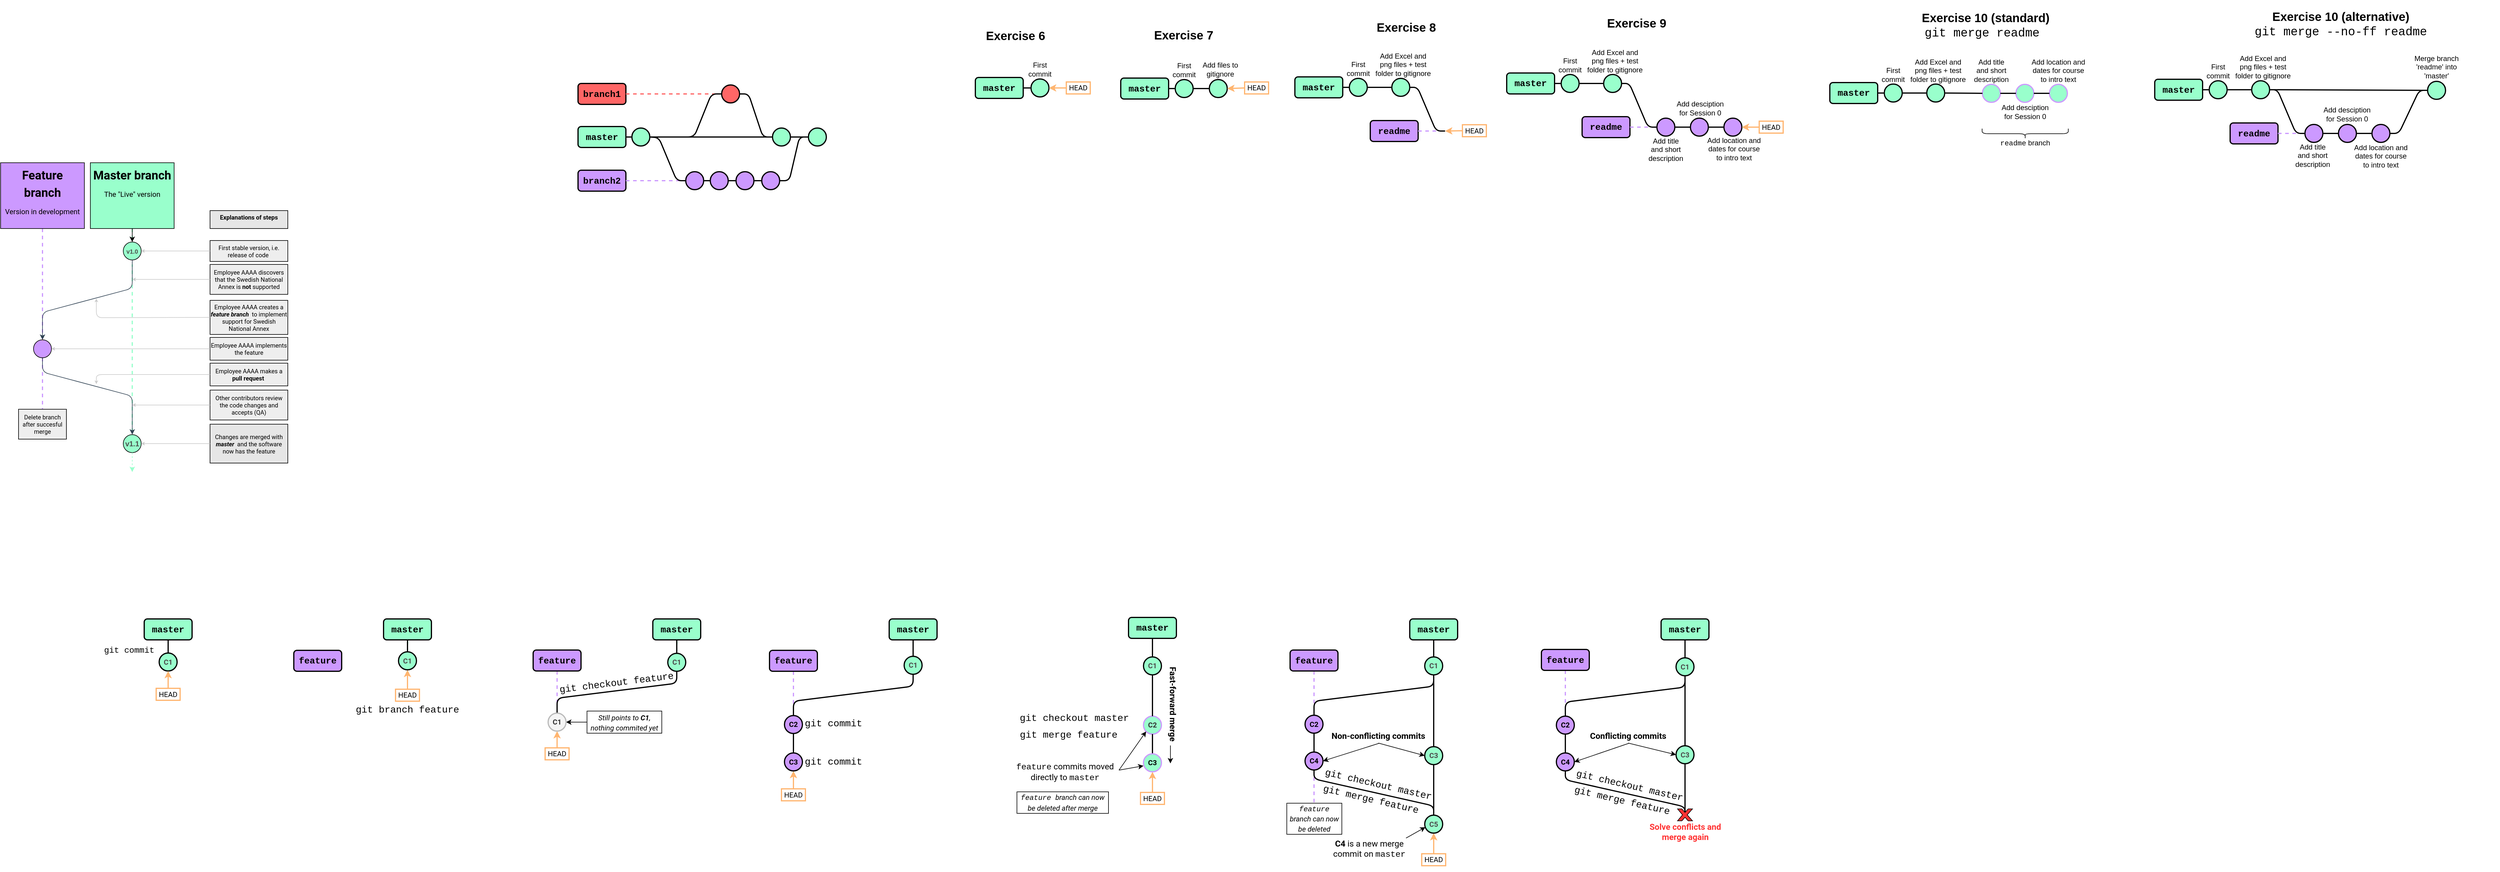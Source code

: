<mxfile version="12.2.2" type="device" pages="1"><diagram id="1RK2k_vuUrr8qF3eUndU" name="Page-1"><mxGraphModel dx="2680" dy="1980" grid="1" gridSize="1" guides="1" tooltips="1" connect="1" arrows="1" fold="1" page="1" pageScale="1" pageWidth="827" pageHeight="1169" math="0" shadow="0"><root><mxCell id="0"/><mxCell id="1" parent="0"/><mxCell id="QUC1AtnSYXF9xXTnFYyU-206" value="" style="endArrow=none;dashed=1;html=1;strokeWidth=2;fillColor=#ffe6cc;strokeColor=#CC99FF;exitX=0.5;exitY=1;exitDx=0;exitDy=0;" parent="1" source="QUC1AtnSYXF9xXTnFYyU-127" target="QUC1AtnSYXF9xXTnFYyU-207" edge="1"><mxGeometry width="50" height="50" relative="1" as="geometry"><mxPoint x="2429.5" y="1379.5" as="sourcePoint"/><mxPoint x="2429.5" y="1454.5" as="targetPoint"/></mxGeometry></mxCell><mxCell id="QUC1AtnSYXF9xXTnFYyU-18" value="" style="endArrow=classic;html=1;strokeWidth=1;fontColor=#6FD08C;fillColor=#647687;strokeColor=#314354;endFill=1;" parent="1" target="QUC1AtnSYXF9xXTnFYyU-22" edge="1"><mxGeometry width="50" height="50" relative="1" as="geometry"><mxPoint x="310" y="357" as="sourcePoint"/><mxPoint x="460" y="457" as="targetPoint"/><Array as="points"/></mxGeometry></mxCell><mxCell id="QUC1AtnSYXF9xXTnFYyU-22" value="" style="ellipse;whiteSpace=wrap;html=1;aspect=fixed;fillColor=#CC99FF;strokeColor=#000000;" parent="1" vertex="1"><mxGeometry x="295" y="356" width="30" height="30" as="geometry"/></mxCell><mxCell id="QUC1AtnSYXF9xXTnFYyU-23" value="" style="endArrow=none;dashed=1;html=1;strokeWidth=1;fillColor=#ffe6cc;strokeColor=#d79b00;" parent="1" target="QUC1AtnSYXF9xXTnFYyU-22" edge="1"><mxGeometry width="50" height="50" relative="1" as="geometry"><mxPoint x="310" y="357" as="sourcePoint"/><mxPoint x="310" y="472" as="targetPoint"/></mxGeometry></mxCell><mxCell id="QUC1AtnSYXF9xXTnFYyU-31" value="" style="endArrow=none;dashed=1;html=1;strokeWidth=2;fillColor=#ffe6cc;strokeColor=#CC99FF;exitX=0.5;exitY=1;exitDx=0;exitDy=0;" parent="1" source="QUC1AtnSYXF9xXTnFYyU-226" edge="1"><mxGeometry width="50" height="50" relative="1" as="geometry"><mxPoint x="1209" y="1200" as="sourcePoint"/><mxPoint x="1200" y="1260" as="targetPoint"/></mxGeometry></mxCell><mxCell id="QUC1AtnSYXF9xXTnFYyU-32" value="" style="endArrow=none;dashed=1;html=1;strokeWidth=2;fillColor=#ffe6cc;strokeColor=#CC99FF;exitX=0.5;exitY=1;exitDx=0;exitDy=0;entryX=0.5;entryY=0;entryDx=0;entryDy=0;" parent="1" source="QUC1AtnSYXF9xXTnFYyU-44" target="QUC1AtnSYXF9xXTnFYyU-53" edge="1"><mxGeometry width="50" height="50" relative="1" as="geometry"><mxPoint x="340" y="477" as="sourcePoint"/><mxPoint x="340" y="640" as="targetPoint"/></mxGeometry></mxCell><mxCell id="QUC1AtnSYXF9xXTnFYyU-33" value="&lt;b&gt;v1.1&lt;/b&gt;" style="ellipse;whiteSpace=wrap;html=1;aspect=fixed;fillColor=#99FFCC;strokeColor=#000000;fontColor=#4D4D4D;" parent="1" vertex="1"><mxGeometry x="475" y="804.5" width="30" height="30" as="geometry"/></mxCell><object label="v1.0" id="QUC1AtnSYXF9xXTnFYyU-34"><mxCell style="ellipse;whiteSpace=wrap;html=1;aspect=fixed;fillColor=#99FFCC;strokeColor=#000000;fontColor=#4D4D4D;fontStyle=1;fontSize=10;" parent="1" vertex="1"><mxGeometry x="475" y="482.5" width="30" height="30" as="geometry"/></mxCell></object><mxCell id="QUC1AtnSYXF9xXTnFYyU-35" value="" style="edgeStyle=orthogonalEdgeStyle;rounded=0;orthogonalLoop=1;jettySize=auto;html=1;targetPerimeterSpacing=0;strokeWidth=1;fillColor=#d5e8d4;strokeColor=#99FFCC;dashed=1;exitX=0.5;exitY=1;exitDx=0;exitDy=0;" parent="1" source="QUC1AtnSYXF9xXTnFYyU-33" edge="1"><mxGeometry relative="1" as="geometry"><mxPoint x="490" y="830" as="sourcePoint"/><mxPoint x="490" y="867" as="targetPoint"/></mxGeometry></mxCell><mxCell id="QUC1AtnSYXF9xXTnFYyU-36" value="" style="endArrow=none;dashed=1;html=1;strokeWidth=2;fillColor=#d5e8d4;strokeColor=#99FFCC;endSize=6;" parent="1" edge="1"><mxGeometry width="50" height="50" relative="1" as="geometry"><mxPoint x="490" y="800" as="sourcePoint"/><mxPoint x="490" y="520" as="targetPoint"/></mxGeometry></mxCell><mxCell id="QUC1AtnSYXF9xXTnFYyU-37" value="" style="endArrow=none;dashed=1;html=1;strokeWidth=2;entryX=0.5;entryY=0;entryDx=0;entryDy=0;fillColor=#d5e8d4;strokeColor=#99FFCC;exitX=0.5;exitY=1;exitDx=0;exitDy=0;" parent="1" source="QUC1AtnSYXF9xXTnFYyU-38" target="QUC1AtnSYXF9xXTnFYyU-34" edge="1"><mxGeometry width="50" height="50" relative="1" as="geometry"><mxPoint x="490" y="477" as="sourcePoint"/><mxPoint x="530" y="1007" as="targetPoint"/></mxGeometry></mxCell><mxCell id="QUC1AtnSYXF9xXTnFYyU-38" value="&lt;h1&gt;&lt;font face=&quot;Roboto&quot; style=&quot;font-size: 12px&quot;&gt;&lt;font style=&quot;font-size: 12px&quot;&gt;&lt;span style=&quot;font-size: 20px&quot;&gt;Master branch&lt;br&gt;&lt;/span&gt;&lt;/font&gt;&lt;font style=&quot;font-size: 12px ; font-weight: normal&quot;&gt;The &quot;Live&quot; version&lt;/font&gt;&lt;/font&gt;&lt;/h1&gt;&lt;p&gt;&lt;font face=&quot;Georgia&quot; style=&quot;font-size: 12px&quot;&gt;&lt;br&gt;&lt;/font&gt;&lt;/p&gt;&lt;p&gt;&lt;br&gt;&lt;/p&gt;" style="text;html=1;spacing=5;spacingTop=-20;whiteSpace=wrap;overflow=hidden;rounded=0;align=center;labelBorderColor=none;labelBackgroundColor=none;fillColor=#99FFCC;strokeColor=#000000;" parent="1" vertex="1"><mxGeometry x="420" y="350" width="140" height="110" as="geometry"/></mxCell><mxCell id="QUC1AtnSYXF9xXTnFYyU-39" value="" style="endArrow=none;html=1;strokeWidth=1;fontColor=#6FD08C;exitX=0.5;exitY=0;exitDx=0;exitDy=0;entryX=0.5;entryY=1;entryDx=0;entryDy=0;fillColor=#647687;strokeColor=#314354;jumpStyle=arc;targetPerimeterSpacing=3;endSize=3;startArrow=classic;startFill=1;" parent="1" source="QUC1AtnSYXF9xXTnFYyU-53" target="QUC1AtnSYXF9xXTnFYyU-34" edge="1"><mxGeometry width="50" height="50" relative="1" as="geometry"><mxPoint x="440.5" y="597" as="sourcePoint"/><mxPoint x="460" y="557" as="targetPoint"/><Array as="points"><mxPoint x="340" y="600"/><mxPoint x="490" y="560"/></Array></mxGeometry></mxCell><mxCell id="QUC1AtnSYXF9xXTnFYyU-40" value="" style="endArrow=none;dashed=1;html=1;strokeWidth=2;fillColor=#ffe6cc;strokeColor=#CC99FF;" parent="1" source="QUC1AtnSYXF9xXTnFYyU-53" target="QUC1AtnSYXF9xXTnFYyU-42" edge="1"><mxGeometry width="50" height="50" relative="1" as="geometry"><mxPoint x="340" y="647" as="sourcePoint"/><mxPoint x="340" y="697" as="targetPoint"/></mxGeometry></mxCell><mxCell id="QUC1AtnSYXF9xXTnFYyU-41" value="" style="endArrow=classic;html=1;strokeWidth=1;fontColor=#6FD08C;fillColor=#647687;strokeColor=#314354;endFill=1;entryX=0.5;entryY=0;entryDx=0;entryDy=0;" parent="1" source="QUC1AtnSYXF9xXTnFYyU-53" target="QUC1AtnSYXF9xXTnFYyU-33" edge="1"><mxGeometry width="50" height="50" relative="1" as="geometry"><mxPoint x="340" y="647" as="sourcePoint"/><mxPoint x="490" y="747" as="targetPoint"/><Array as="points"><mxPoint x="340" y="700"/><mxPoint x="490" y="740"/></Array></mxGeometry></mxCell><mxCell id="QUC1AtnSYXF9xXTnFYyU-42" value="&lt;font face=&quot;Roboto&quot;&gt;Delete branch after succesful merge&lt;/font&gt;" style="text;html=1;strokeColor=#000000;fillColor=#eeeeee;align=center;verticalAlign=middle;whiteSpace=wrap;rounded=0;labelBackgroundColor=none;fontSize=10;" parent="1" vertex="1"><mxGeometry x="300" y="762" width="80" height="50" as="geometry"/></mxCell><mxCell id="QUC1AtnSYXF9xXTnFYyU-43" value="&lt;font face=&quot;Roboto&quot;&gt;First stable version, i.e. release of code&amp;nbsp;&lt;/font&gt;" style="text;html=1;strokeColor=#000000;fillColor=#eeeeee;align=center;verticalAlign=middle;whiteSpace=wrap;rounded=0;labelBackgroundColor=none;fontSize=10;" parent="1" vertex="1"><mxGeometry x="620" y="480" width="130" height="35" as="geometry"/></mxCell><mxCell id="QUC1AtnSYXF9xXTnFYyU-44" value="&lt;h1&gt;&lt;font&gt;&lt;span style=&quot;font-size: 20px&quot;&gt;Feature branch&lt;/span&gt;&lt;/font&gt;&lt;span style=&quot;font-weight: normal&quot;&gt;&lt;font style=&quot;font-size: 12px&quot;&gt;&lt;br&gt;Version in development&lt;br&gt;&lt;br&gt;&lt;/font&gt;&lt;/span&gt;&lt;/h1&gt;" style="text;html=1;spacing=5;spacingTop=-20;whiteSpace=wrap;overflow=hidden;rounded=0;align=center;labelBorderColor=none;labelBackgroundColor=none;fillColor=#cc99ff;strokeColor=#000000;fontFamily=Roboto;" parent="1" vertex="1"><mxGeometry x="270" y="350" width="140" height="110" as="geometry"/></mxCell><mxCell id="QUC1AtnSYXF9xXTnFYyU-45" value="" style="endArrow=classic;html=1;shadow=0;strokeColor=#CCCCCC;strokeWidth=1;fontSize=10;fontColor=#E6E6E6;exitX=0;exitY=0.5;exitDx=0;exitDy=0;entryX=1;entryY=0.5;entryDx=0;entryDy=0;endSize=3;startSize=3;" parent="1" source="QUC1AtnSYXF9xXTnFYyU-43" target="QUC1AtnSYXF9xXTnFYyU-34" edge="1"><mxGeometry width="50" height="50" relative="1" as="geometry"><mxPoint x="270" y="897" as="sourcePoint"/><mxPoint x="320" y="847" as="targetPoint"/></mxGeometry></mxCell><mxCell id="QUC1AtnSYXF9xXTnFYyU-46" value="&lt;font face=&quot;Roboto&quot;&gt;Employee AAAA discovers that the Swedish National Annex is &lt;b&gt;not &lt;/b&gt;supported&lt;/font&gt;" style="text;html=1;strokeColor=#000000;fillColor=#eeeeee;align=center;verticalAlign=middle;whiteSpace=wrap;rounded=0;labelBackgroundColor=none;fontSize=10;" parent="1" vertex="1"><mxGeometry x="620" y="520" width="130" height="50" as="geometry"/></mxCell><mxCell id="QUC1AtnSYXF9xXTnFYyU-47" value="&lt;font face=&quot;Roboto&quot;&gt;Employee AAAA creates a &lt;b&gt;&lt;i&gt;feature branch&lt;/i&gt;&lt;/b&gt;&amp;nbsp; to implement support for Swedish National Annex&lt;/font&gt;" style="text;html=1;strokeColor=#000000;fillColor=#eeeeee;align=center;verticalAlign=middle;whiteSpace=wrap;rounded=0;labelBackgroundColor=none;fontSize=10;" parent="1" vertex="1"><mxGeometry x="620" y="580" width="130" height="57" as="geometry"/></mxCell><mxCell id="QUC1AtnSYXF9xXTnFYyU-48" value="" style="endArrow=classic;html=1;shadow=0;strokeColor=#CCCCCC;strokeWidth=1;fontSize=10;fontColor=#E6E6E6;exitX=0;exitY=0.5;exitDx=0;exitDy=0;fillColor=#f5f5f5;endSize=3;startSize=3;" parent="1" source="QUC1AtnSYXF9xXTnFYyU-47" edge="1"><mxGeometry width="50" height="50" relative="1" as="geometry"><mxPoint x="620" y="674.5" as="sourcePoint"/><mxPoint x="430" y="577" as="targetPoint"/><Array as="points"><mxPoint x="430" y="609"/></Array></mxGeometry></mxCell><mxCell id="QUC1AtnSYXF9xXTnFYyU-49" value="" style="endArrow=classic;html=1;strokeWidth=1;fontColor=#6FD08C;fillColor=#647687;strokeColor=#314354;endFill=1;" parent="1" target="QUC1AtnSYXF9xXTnFYyU-53" edge="1"><mxGeometry width="50" height="50" relative="1" as="geometry"><mxPoint x="340" y="647" as="sourcePoint"/><mxPoint x="490" y="747" as="targetPoint"/><Array as="points"/></mxGeometry></mxCell><mxCell id="QUC1AtnSYXF9xXTnFYyU-50" value="&lt;font face=&quot;Roboto&quot;&gt;Employee AAAA implements the feature&lt;/font&gt;" style="text;html=1;strokeColor=#000000;fillColor=#eeeeee;align=center;verticalAlign=middle;whiteSpace=wrap;rounded=0;labelBackgroundColor=none;fontSize=10;" parent="1" vertex="1"><mxGeometry x="620" y="642" width="130" height="38" as="geometry"/></mxCell><mxCell id="QUC1AtnSYXF9xXTnFYyU-51" value="" style="endArrow=classic;html=1;shadow=0;strokeColor=#CCCCCC;strokeWidth=1;fontSize=10;fontColor=#E6E6E6;exitX=0;exitY=0.5;exitDx=0;exitDy=0;endSize=3;startSize=3;" parent="1" source="QUC1AtnSYXF9xXTnFYyU-46" edge="1"><mxGeometry width="50" height="50" relative="1" as="geometry"><mxPoint x="620" y="540" as="sourcePoint"/><mxPoint x="490" y="545" as="targetPoint"/></mxGeometry></mxCell><mxCell id="QUC1AtnSYXF9xXTnFYyU-52" value="" style="endArrow=classic;html=1;shadow=0;strokeColor=#CCCCCC;strokeWidth=1;fontSize=10;fontColor=#E6E6E6;endSize=3;startSize=3;entryX=1;entryY=0.5;entryDx=0;entryDy=0;exitX=0;exitY=0.5;exitDx=0;exitDy=0;" parent="1" source="QUC1AtnSYXF9xXTnFYyU-50" edge="1"><mxGeometry width="50" height="50" relative="1" as="geometry"><mxPoint x="600" y="670" as="sourcePoint"/><mxPoint x="355.0" y="661" as="targetPoint"/></mxGeometry></mxCell><mxCell id="QUC1AtnSYXF9xXTnFYyU-53" value="" style="ellipse;whiteSpace=wrap;html=1;aspect=fixed;fillColor=#CC99FF;strokeColor=#000000;" parent="1" vertex="1"><mxGeometry x="325" y="646" width="30" height="30" as="geometry"/></mxCell><mxCell id="QUC1AtnSYXF9xXTnFYyU-54" value="" style="endArrow=none;dashed=1;html=1;strokeWidth=1;fillColor=#ffe6cc;strokeColor=#d79b00;" parent="1" target="QUC1AtnSYXF9xXTnFYyU-53" edge="1"><mxGeometry width="50" height="50" relative="1" as="geometry"><mxPoint x="340" y="647" as="sourcePoint"/><mxPoint x="340" y="762" as="targetPoint"/></mxGeometry></mxCell><mxCell id="QUC1AtnSYXF9xXTnFYyU-55" value="&lt;font face=&quot;Roboto&quot;&gt;Employee AAAA makes a &lt;b&gt;pull request&amp;nbsp;&lt;/b&gt;&lt;/font&gt;" style="text;html=1;strokeColor=#000000;fillColor=#eeeeee;align=center;verticalAlign=middle;whiteSpace=wrap;rounded=0;labelBackgroundColor=none;fontSize=10;" parent="1" vertex="1"><mxGeometry x="620" y="685" width="130" height="38" as="geometry"/></mxCell><mxCell id="QUC1AtnSYXF9xXTnFYyU-56" value="" style="endArrow=classic;html=1;shadow=0;strokeColor=#CCCCCC;strokeWidth=1;fontSize=10;fontColor=#E6E6E6;endSize=3;startSize=3;exitX=0;exitY=0.5;exitDx=0;exitDy=0;" parent="1" source="QUC1AtnSYXF9xXTnFYyU-55" edge="1"><mxGeometry width="50" height="50" relative="1" as="geometry"><mxPoint x="550" y="720" as="sourcePoint"/><mxPoint x="430" y="720" as="targetPoint"/><Array as="points"><mxPoint x="430" y="704"/></Array></mxGeometry></mxCell><mxCell id="QUC1AtnSYXF9xXTnFYyU-57" value="&lt;h1 style=&quot;font-size: 10px&quot;&gt;&lt;font face=&quot;Roboto&quot; style=&quot;font-size: 10px&quot;&gt;&lt;font style=&quot;font-size: 10px&quot;&gt;Explanations of steps&lt;/font&gt;&lt;/font&gt;&lt;/h1&gt;" style="text;html=1;spacing=5;spacingTop=-20;whiteSpace=wrap;overflow=hidden;rounded=0;align=center;labelBorderColor=none;labelBackgroundColor=none;fillColor=#E6E6E6;strokeColor=#000000;fontSize=10;verticalAlign=bottom;" parent="1" vertex="1"><mxGeometry x="620" y="430" width="130" height="30" as="geometry"/></mxCell><mxCell id="QUC1AtnSYXF9xXTnFYyU-58" value="&lt;font face=&quot;Roboto&quot;&gt;Changes are merged with &lt;b&gt;&lt;i&gt;master&lt;/i&gt;&lt;/b&gt; &amp;nbsp;and the software now has the feature&lt;/font&gt;" style="text;html=1;strokeColor=#000000;fillColor=#E6E6E6;align=center;verticalAlign=middle;whiteSpace=wrap;rounded=0;labelBackgroundColor=none;fontSize=10;" parent="1" vertex="1"><mxGeometry x="620" y="787" width="130" height="65" as="geometry"/></mxCell><mxCell id="QUC1AtnSYXF9xXTnFYyU-59" value="" style="endArrow=classic;html=1;shadow=0;strokeColor=#CCCCCC;strokeWidth=1;fontSize=10;fontColor=#E6E6E6;endSize=3;startSize=3;exitX=0;exitY=0.5;exitDx=0;exitDy=0;entryX=1;entryY=0.5;entryDx=0;entryDy=0;" parent="1" source="QUC1AtnSYXF9xXTnFYyU-58" target="QUC1AtnSYXF9xXTnFYyU-33" edge="1"><mxGeometry width="50" height="50" relative="1" as="geometry"><mxPoint x="620" y="817" as="sourcePoint"/><mxPoint x="505" y="817" as="targetPoint"/></mxGeometry></mxCell><mxCell id="QUC1AtnSYXF9xXTnFYyU-60" value="&lt;font face=&quot;Roboto&quot;&gt;Other contributors review the code changes and accepts (QA)&lt;/font&gt;" style="text;html=1;strokeColor=#000000;fillColor=#eeeeee;align=center;verticalAlign=middle;whiteSpace=wrap;rounded=0;labelBackgroundColor=none;fontSize=10;" parent="1" vertex="1"><mxGeometry x="620" y="730" width="130" height="50" as="geometry"/></mxCell><mxCell id="QUC1AtnSYXF9xXTnFYyU-61" value="" style="endArrow=classic;html=1;shadow=0;strokeColor=#CCCCCC;strokeWidth=1;fontSize=10;fontColor=#E6E6E6;exitX=0;exitY=0.5;exitDx=0;exitDy=0;endSize=3;startSize=3;" parent="1" source="QUC1AtnSYXF9xXTnFYyU-60" edge="1"><mxGeometry width="50" height="50" relative="1" as="geometry"><mxPoint x="605" y="770.0" as="sourcePoint"/><mxPoint x="490" y="755" as="targetPoint"/></mxGeometry></mxCell><mxCell id="QUC1AtnSYXF9xXTnFYyU-62" value="" style="endArrow=none;html=1;strokeWidth=2;fontColor=#6FD08C;fillColor=#647687;strokeColor=#000000;jumpStyle=arc;targetPerimeterSpacing=3;endSize=3;startArrow=none;startFill=0;entryX=0.5;entryY=1;entryDx=0;entryDy=0;" parent="1" target="QUC1AtnSYXF9xXTnFYyU-63" edge="1"><mxGeometry width="50" height="50" relative="1" as="geometry"><mxPoint x="1200" y="1270" as="sourcePoint"/><mxPoint x="1415" y="1215" as="targetPoint"/><Array as="points"><mxPoint x="1200" y="1245"/><mxPoint x="1400" y="1220"/></Array></mxGeometry></mxCell><object label="&lt;font style=&quot;font-size: 12px&quot;&gt;C1&lt;/font&gt;" id="QUC1AtnSYXF9xXTnFYyU-63"><mxCell style="ellipse;whiteSpace=wrap;html=1;aspect=fixed;fillColor=#99FFCC;strokeColor=#000000;fontColor=#4D4D4D;fontStyle=1;fontSize=10;fontFamily=Roboto;FType=g;strokeWidth=2;" parent="1" vertex="1"><mxGeometry x="1385" y="1170" width="30" height="30" as="geometry"/></mxCell></object><mxCell id="QUC1AtnSYXF9xXTnFYyU-64" value="" style="endArrow=none;dashed=1;html=1;strokeWidth=2;fillColor=#d5e8d4;strokeColor=#99FFCC;exitX=0.504;exitY=1.046;exitDx=0;exitDy=0;exitPerimeter=0;" parent="1" source="QUC1AtnSYXF9xXTnFYyU-95" target="QUC1AtnSYXF9xXTnFYyU-63" edge="1"><mxGeometry width="50" height="50" relative="1" as="geometry"><mxPoint x="1400" y="1110" as="sourcePoint"/><mxPoint x="1349.5" y="1200" as="targetPoint"/></mxGeometry></mxCell><mxCell id="QUC1AtnSYXF9xXTnFYyU-65" value="&lt;font face=&quot;Courier New&quot;&gt;&lt;font style=&quot;font-size: 16px&quot;&gt;git checkout feature&lt;/font&gt;&lt;br style=&quot;font-size: 14px&quot;&gt;&lt;/font&gt;" style="text;html=1;strokeColor=none;fillColor=none;align=center;verticalAlign=middle;whiteSpace=wrap;rounded=0;rotation=-7;fontSize=14;" parent="1" vertex="1"><mxGeometry x="1202" y="1205" width="195" height="30" as="geometry"/></mxCell><mxCell id="QUC1AtnSYXF9xXTnFYyU-66" value="" style="endArrow=classic;html=1;fontFamily=Roboto;fontSize=10;fontColor=#000000;strokeColor=#000000;exitX=0;exitY=0.5;exitDx=0;exitDy=0;entryX=1;entryY=0.5;entryDx=0;entryDy=0;strokeWidth=1;" parent="1" source="QUC1AtnSYXF9xXTnFYyU-91" target="QUC1AtnSYXF9xXTnFYyU-88" edge="1"><mxGeometry width="50" height="50" relative="1" as="geometry"><mxPoint x="1255" y="1285" as="sourcePoint"/><mxPoint x="1200" y="1250" as="targetPoint"/></mxGeometry></mxCell><mxCell id="QUC1AtnSYXF9xXTnFYyU-67" value="&lt;font face=&quot;Courier New&quot;&gt;&lt;font style=&quot;font-size: 16px&quot;&gt;git branch feature&lt;/font&gt;&lt;br style=&quot;font-size: 14px&quot;&gt;&lt;/font&gt;" style="text;html=1;strokeColor=none;fillColor=none;align=center;verticalAlign=middle;whiteSpace=wrap;rounded=0;rotation=0;fontSize=14;" parent="1" vertex="1"><mxGeometry x="860" y="1250" width="180" height="30" as="geometry"/></mxCell><object label="&lt;font style=&quot;font-size: 12px&quot;&gt;C1&lt;/font&gt;" id="QUC1AtnSYXF9xXTnFYyU-68"><mxCell style="ellipse;whiteSpace=wrap;html=1;aspect=fixed;fillColor=#99FFCC;strokeColor=#000000;fontColor=#4D4D4D;fontStyle=1;fontSize=10;fontFamily=Roboto;FType=g;strokeWidth=2;" parent="1" vertex="1"><mxGeometry x="535" y="1169.5" width="30" height="30" as="geometry"/></mxCell></object><mxCell id="QUC1AtnSYXF9xXTnFYyU-69" value="" style="endArrow=none;dashed=1;html=1;strokeWidth=2;fillColor=#d5e8d4;strokeColor=#99FFCC;exitX=0.5;exitY=1;exitDx=0;exitDy=0;entryX=0.5;entryY=0;entryDx=0;entryDy=0;" parent="1" source="QUC1AtnSYXF9xXTnFYyU-100" target="QUC1AtnSYXF9xXTnFYyU-68" edge="1"><mxGeometry width="50" height="50" relative="1" as="geometry"><mxPoint x="560" y="1118.5" as="sourcePoint"/><mxPoint x="549.5" y="1225.5" as="targetPoint"/></mxGeometry></mxCell><mxCell id="QUC1AtnSYXF9xXTnFYyU-70" value="" style="endArrow=none;html=1;strokeColor=#000000;fontFamily=Roboto;fontSize=8;fontColor=#000000;exitX=0.5;exitY=1;exitDx=0;exitDy=0;entryX=0.5;entryY=0;entryDx=0;entryDy=0;strokeWidth=2;endFill=0;" parent="1" source="QUC1AtnSYXF9xXTnFYyU-95" target="QUC1AtnSYXF9xXTnFYyU-63" edge="1"><mxGeometry width="50" height="50" relative="1" as="geometry"><mxPoint x="1400" y="1110" as="sourcePoint"/><mxPoint x="1385" y="1120" as="targetPoint"/></mxGeometry></mxCell><mxCell id="QUC1AtnSYXF9xXTnFYyU-71" value="&lt;font face=&quot;Courier New&quot; style=&quot;font-size: 14px;&quot;&gt;git commit&lt;br style=&quot;font-size: 14px;&quot;&gt;&lt;/font&gt;" style="text;html=1;strokeColor=none;fillColor=none;align=center;verticalAlign=middle;whiteSpace=wrap;rounded=0;rotation=0;fontSize=14;" parent="1" vertex="1"><mxGeometry x="435" y="1153.5" width="100" height="20" as="geometry"/></mxCell><mxCell id="QUC1AtnSYXF9xXTnFYyU-72" value="" style="endArrow=none;html=1;strokeColor=#000000;fontFamily=Roboto;fontSize=8;fontColor=#000000;exitX=0.5;exitY=1;exitDx=0;exitDy=0;entryX=0.5;entryY=0;entryDx=0;entryDy=0;strokeWidth=2;endFill=0;" parent="1" source="QUC1AtnSYXF9xXTnFYyU-100" target="QUC1AtnSYXF9xXTnFYyU-68" edge="1"><mxGeometry width="50" height="50" relative="1" as="geometry"><mxPoint x="550" y="1135.5" as="sourcePoint"/><mxPoint x="569.5" y="1175.5" as="targetPoint"/></mxGeometry></mxCell><mxCell id="QUC1AtnSYXF9xXTnFYyU-73" value="" style="endArrow=classic;html=1;strokeColor=#FFB570;fontFamily=Roboto;fontSize=8;fontColor=#000000;entryX=0.5;entryY=1;entryDx=0;entryDy=0;fillColor=#ffcc99;exitX=0.5;exitY=0;exitDx=0;exitDy=0;strokeWidth=2;" parent="1" source="QUC1AtnSYXF9xXTnFYyU-74" target="QUC1AtnSYXF9xXTnFYyU-68" edge="1"><mxGeometry width="50" height="50" relative="1" as="geometry"><mxPoint x="610" y="1184.5" as="sourcePoint"/><mxPoint x="565" y="1184.5" as="targetPoint"/></mxGeometry></mxCell><mxCell id="QUC1AtnSYXF9xXTnFYyU-74" value="&lt;font style=&quot;font-size: 12px;&quot;&gt;HEAD&lt;br style=&quot;font-size: 12px;&quot;&gt;&lt;/font&gt;" style="text;html=1;strokeColor=#FFB570;fillColor=none;align=center;verticalAlign=middle;whiteSpace=wrap;rounded=0;rotation=0;fontSize=12;fontFamily=Roboto;strokeWidth=2;" parent="1" vertex="1"><mxGeometry x="530" y="1228.5" width="40" height="20" as="geometry"/></mxCell><mxCell id="QUC1AtnSYXF9xXTnFYyU-75" value="" style="endArrow=classic;html=1;strokeColor=#FFB570;fontFamily=Roboto;fontSize=8;fontColor=#000000;entryX=0.5;entryY=1;entryDx=0;entryDy=0;fillColor=#ffcc99;exitX=0.5;exitY=0;exitDx=0;exitDy=0;strokeWidth=2;" parent="1" source="QUC1AtnSYXF9xXTnFYyU-76" target="QUC1AtnSYXF9xXTnFYyU-96" edge="1"><mxGeometry width="50" height="50" relative="1" as="geometry"><mxPoint x="1007" y="1161" as="sourcePoint"/><mxPoint x="950" y="1176" as="targetPoint"/></mxGeometry></mxCell><mxCell id="QUC1AtnSYXF9xXTnFYyU-76" value="&lt;font style=&quot;font-size: 12px;&quot;&gt;HEAD&lt;br style=&quot;font-size: 12px;&quot;&gt;&lt;/font&gt;" style="text;html=1;strokeColor=#FFB570;fillColor=none;align=center;verticalAlign=middle;whiteSpace=wrap;rounded=0;rotation=0;fontSize=12;fontFamily=Roboto;strokeWidth=2;" parent="1" vertex="1"><mxGeometry x="930" y="1230" width="40" height="20" as="geometry"/></mxCell><mxCell id="QUC1AtnSYXF9xXTnFYyU-77" value="" style="endArrow=none;dashed=1;html=1;strokeWidth=2;fillColor=#ffe6cc;strokeColor=#CC99FF;exitX=0.5;exitY=1;exitDx=0;exitDy=0;entryX=0.5;entryY=0;entryDx=0;entryDy=0;" parent="1" source="QUC1AtnSYXF9xXTnFYyU-229" edge="1"><mxGeometry width="50" height="50" relative="1" as="geometry"><mxPoint x="1627.5" y="1200" as="sourcePoint"/><mxPoint x="1595" y="1273.5" as="targetPoint"/></mxGeometry></mxCell><object label="&lt;font style=&quot;font-size: 12px&quot;&gt;C1&lt;/font&gt;" id="QUC1AtnSYXF9xXTnFYyU-79"><mxCell style="ellipse;whiteSpace=wrap;html=1;aspect=fixed;fillColor=#99FFCC;strokeColor=#000000;fontColor=#4D4D4D;fontStyle=1;fontSize=10;fontFamily=Roboto;FType=g;strokeWidth=2;" parent="1" vertex="1"><mxGeometry x="1780" y="1175" width="30" height="30" as="geometry"/></mxCell></object><mxCell id="QUC1AtnSYXF9xXTnFYyU-82" value="&lt;font face=&quot;Courier New&quot;&gt;&lt;font style=&quot;font-size: 16px&quot;&gt;git commit&lt;/font&gt;&lt;br style=&quot;font-size: 14px&quot;&gt;&lt;/font&gt;" style="text;html=1;strokeColor=none;fillColor=none;align=center;verticalAlign=middle;whiteSpace=wrap;rounded=0;rotation=0;fontSize=14;" parent="1" vertex="1"><mxGeometry x="1612" y="1278" width="100" height="20" as="geometry"/></mxCell><mxCell id="QUC1AtnSYXF9xXTnFYyU-83" value="" style="endArrow=none;html=1;strokeColor=#000000;fontFamily=Roboto;fontSize=8;fontColor=#000000;exitX=0.5;exitY=1;exitDx=0;exitDy=0;entryX=0.5;entryY=0;entryDx=0;entryDy=0;strokeWidth=2;endFill=0;" parent="1" source="QUC1AtnSYXF9xXTnFYyU-230" target="QUC1AtnSYXF9xXTnFYyU-79" edge="1"><mxGeometry width="50" height="50" relative="1" as="geometry"><mxPoint x="1822.5" y="1149" as="sourcePoint"/><mxPoint x="1780" y="1117" as="targetPoint"/></mxGeometry></mxCell><mxCell id="QUC1AtnSYXF9xXTnFYyU-84" value="" style="endArrow=classic;html=1;strokeColor=#FFB570;fontFamily=Roboto;fontSize=8;fontColor=#000000;entryX=0.5;entryY=1;entryDx=0;entryDy=0;fillColor=#ffcc99;exitX=0.5;exitY=0;exitDx=0;exitDy=0;strokeWidth=2;" parent="1" source="QUC1AtnSYXF9xXTnFYyU-85" target="QUC1AtnSYXF9xXTnFYyU-88" edge="1"><mxGeometry width="50" height="50" relative="1" as="geometry"><mxPoint x="1190" y="1330" as="sourcePoint"/><mxPoint x="1253" y="1330" as="targetPoint"/></mxGeometry></mxCell><mxCell id="QUC1AtnSYXF9xXTnFYyU-85" value="&lt;font style=&quot;font-size: 12px;&quot;&gt;HEAD&lt;br style=&quot;font-size: 12px;&quot;&gt;&lt;/font&gt;" style="text;html=1;strokeColor=#FFB570;fillColor=none;align=center;verticalAlign=middle;whiteSpace=wrap;rounded=0;rotation=0;fontSize=12;fontFamily=Roboto;strokeWidth=2;" parent="1" vertex="1"><mxGeometry x="1180" y="1328" width="40" height="20" as="geometry"/></mxCell><mxCell id="QUC1AtnSYXF9xXTnFYyU-86" value="" style="endArrow=classic;html=1;strokeColor=#FFB570;fontFamily=Roboto;fontSize=8;fontColor=#000000;entryX=0.5;entryY=1;entryDx=0;entryDy=0;fillColor=#ffcc99;exitX=0.5;exitY=0;exitDx=0;exitDy=0;strokeWidth=2;" parent="1" source="QUC1AtnSYXF9xXTnFYyU-87" target="xQlkguWKcsiAt7p4iBrW-145" edge="1"><mxGeometry width="50" height="50" relative="1" as="geometry"><mxPoint x="1652" y="1390.5" as="sourcePoint"/><mxPoint x="1595" y="1366.5" as="targetPoint"/></mxGeometry></mxCell><mxCell id="QUC1AtnSYXF9xXTnFYyU-87" value="&lt;font style=&quot;font-size: 12px;&quot;&gt;HEAD&lt;br style=&quot;font-size: 12px;&quot;&gt;&lt;/font&gt;" style="text;html=1;strokeColor=#FFB570;fillColor=none;align=center;verticalAlign=middle;whiteSpace=wrap;rounded=0;rotation=0;fontSize=12;fontFamily=Roboto;strokeWidth=2;" parent="1" vertex="1"><mxGeometry x="1575" y="1396.5" width="40" height="20" as="geometry"/></mxCell><mxCell id="QUC1AtnSYXF9xXTnFYyU-88" value="&lt;font style=&quot;font-size: 12px&quot;&gt;C1&lt;/font&gt;" style="ellipse;whiteSpace=wrap;html=1;aspect=fixed;fillColor=#f5f5f5;strokeColor=#BABABA;fontFamily=Roboto;fontStyle=1;fontSize=10;strokeWidth=2;fontColor=#333333;" parent="1" vertex="1"><mxGeometry x="1185" y="1270" width="30" height="30" as="geometry"/></mxCell><mxCell id="QUC1AtnSYXF9xXTnFYyU-90" value="&lt;font style=&quot;font-size: 12px&quot;&gt;C2&lt;/font&gt;" style="ellipse;whiteSpace=wrap;html=1;aspect=fixed;fillColor=#CC99FF;strokeColor=#000000;fontFamily=Roboto;fontStyle=1;fontSize=10;strokeWidth=2;" parent="1" vertex="1"><mxGeometry x="1580" y="1274" width="30" height="30" as="geometry"/></mxCell><mxCell id="QUC1AtnSYXF9xXTnFYyU-91" value="&lt;span style=&quot;font-size: 12px&quot;&gt;&lt;i&gt;Still points to &lt;b&gt;C1&lt;/b&gt;, nothing commited yet&lt;/i&gt;&lt;/span&gt;" style="text;html=1;strokeColor=#000000;fillColor=none;align=center;verticalAlign=middle;whiteSpace=wrap;rounded=0;labelBackgroundColor=none;fontFamily=Roboto;fontSize=14;fontColor=#000000;strokeWidth=1;" parent="1" vertex="1"><mxGeometry x="1250" y="1266.5" width="125" height="37" as="geometry"/></mxCell><mxCell id="QUC1AtnSYXF9xXTnFYyU-92" value="" style="endArrow=classic;html=1;strokeColor=#000000;fontFamily=Roboto;fontSize=14;fontColor=#000000;exitX=0.5;exitY=1;exitDx=0;exitDy=0;entryX=0.5;entryY=0;entryDx=0;entryDy=0;" parent="1" source="QUC1AtnSYXF9xXTnFYyU-38" target="QUC1AtnSYXF9xXTnFYyU-34" edge="1"><mxGeometry width="50" height="50" relative="1" as="geometry"><mxPoint x="402" y="542" as="sourcePoint"/><mxPoint x="452" y="492" as="targetPoint"/></mxGeometry></mxCell><mxCell id="QUC1AtnSYXF9xXTnFYyU-95" value="&lt;h1 style=&quot;line-height: 70%&quot;&gt;&lt;b style=&quot;font-size: 15px&quot;&gt;&lt;font face=&quot;Courier New&quot; style=&quot;line-height: 100%&quot;&gt;master&lt;/font&gt;&lt;/b&gt;&lt;/h1&gt;" style="text;html=1;spacing=5;spacingTop=-20;whiteSpace=wrap;overflow=hidden;rounded=1;align=center;labelBorderColor=none;labelBackgroundColor=none;fillColor=#99FFCC;strokeColor=#000000;fontFamily=Roboto;perimeterSpacing=0;strokeWidth=2;comic=0;glass=0;shadow=0;connectable=1;allowArrows=1;" parent="1" vertex="1"><mxGeometry x="1360" y="1112.5" width="80" height="35" as="geometry"/></mxCell><object label="&lt;font style=&quot;font-size: 12px&quot;&gt;C1&lt;/font&gt;" id="QUC1AtnSYXF9xXTnFYyU-96"><mxCell style="ellipse;whiteSpace=wrap;html=1;aspect=fixed;fillColor=#99FFCC;strokeColor=#000000;fontColor=#4D4D4D;fontStyle=1;fontSize=10;fontFamily=Roboto;FType=g;strokeWidth=2;" parent="1" vertex="1"><mxGeometry x="935" y="1167.5" width="30" height="30" as="geometry"/></mxCell></object><mxCell id="QUC1AtnSYXF9xXTnFYyU-97" value="" style="endArrow=none;dashed=1;html=1;strokeWidth=2;fillColor=#d5e8d4;strokeColor=#99FFCC;exitX=0.504;exitY=1.046;exitDx=0;exitDy=0;exitPerimeter=0;" parent="1" source="QUC1AtnSYXF9xXTnFYyU-99" target="QUC1AtnSYXF9xXTnFYyU-96" edge="1"><mxGeometry width="50" height="50" relative="1" as="geometry"><mxPoint x="950" y="1107" as="sourcePoint"/><mxPoint x="899.5" y="1197" as="targetPoint"/></mxGeometry></mxCell><mxCell id="QUC1AtnSYXF9xXTnFYyU-98" value="" style="endArrow=none;html=1;strokeColor=#000000;fontFamily=Roboto;fontSize=8;fontColor=#000000;exitX=0.5;exitY=1;exitDx=0;exitDy=0;entryX=0.5;entryY=0;entryDx=0;entryDy=0;strokeWidth=2;endFill=0;" parent="1" source="QUC1AtnSYXF9xXTnFYyU-99" target="QUC1AtnSYXF9xXTnFYyU-96" edge="1"><mxGeometry width="50" height="50" relative="1" as="geometry"><mxPoint x="950" y="1107" as="sourcePoint"/><mxPoint x="935" y="1117" as="targetPoint"/></mxGeometry></mxCell><mxCell id="QUC1AtnSYXF9xXTnFYyU-99" value="&lt;h1 style=&quot;line-height: 70%&quot;&gt;&lt;b style=&quot;font-size: 15px&quot;&gt;&lt;font face=&quot;Courier New&quot; style=&quot;line-height: 100%&quot;&gt;master&lt;/font&gt;&lt;/b&gt;&lt;/h1&gt;" style="text;html=1;spacing=5;spacingTop=-20;whiteSpace=wrap;overflow=hidden;rounded=1;align=center;labelBorderColor=none;labelBackgroundColor=none;fillColor=#99FFCC;strokeColor=#000000;fontFamily=Roboto;perimeterSpacing=0;strokeWidth=2;comic=0;glass=0;shadow=0;connectable=1;allowArrows=1;" parent="1" vertex="1"><mxGeometry x="910" y="1112.5" width="80" height="35" as="geometry"/></mxCell><mxCell id="QUC1AtnSYXF9xXTnFYyU-100" value="&lt;h1 style=&quot;line-height: 70%&quot;&gt;&lt;b style=&quot;font-size: 15px&quot;&gt;&lt;font face=&quot;Courier New&quot; style=&quot;line-height: 100%&quot;&gt;master&lt;/font&gt;&lt;/b&gt;&lt;/h1&gt;" style="text;html=1;spacing=5;spacingTop=-20;whiteSpace=wrap;overflow=hidden;rounded=1;align=center;labelBorderColor=none;labelBackgroundColor=none;fillColor=#99FFCC;strokeColor=#000000;fontFamily=Roboto;perimeterSpacing=0;strokeWidth=2;comic=0;glass=0;shadow=0;connectable=1;allowArrows=1;" parent="1" vertex="1"><mxGeometry x="510" y="1112.5" width="80" height="35" as="geometry"/></mxCell><mxCell id="QUC1AtnSYXF9xXTnFYyU-101" value="&lt;h1 style=&quot;line-height: 70%&quot;&gt;&lt;font face=&quot;Courier New&quot;&gt;&lt;span style=&quot;font-size: 15px&quot;&gt;feature&lt;/span&gt;&lt;/font&gt;&lt;/h1&gt;" style="text;html=1;spacing=5;spacingTop=-20;whiteSpace=wrap;overflow=hidden;rounded=1;align=center;labelBorderColor=none;labelBackgroundColor=none;fillColor=#CC99FF;strokeColor=#000000;fontFamily=Roboto;perimeterSpacing=0;strokeWidth=2;comic=0;glass=0;shadow=0;connectable=1;allowArrows=1;" parent="1" vertex="1"><mxGeometry x="760" y="1165" width="80" height="35" as="geometry"/></mxCell><mxCell id="QUC1AtnSYXF9xXTnFYyU-117" value="" style="endArrow=none;html=1;strokeWidth=2;fontColor=#6FD08C;fillColor=#647687;strokeColor=#000000;jumpStyle=arc;targetPerimeterSpacing=3;endSize=3;startArrow=none;startFill=0;exitX=0.5;exitY=0;exitDx=0;exitDy=0;endFill=0;entryX=0.5;entryY=1;entryDx=0;entryDy=0;" parent="1" target="QUC1AtnSYXF9xXTnFYyU-79" edge="1"><mxGeometry width="50" height="50" relative="1" as="geometry"><mxPoint x="1595" y="1273.5" as="sourcePoint"/><mxPoint x="1805" y="1220" as="targetPoint"/><Array as="points"><mxPoint x="1595" y="1250"/><mxPoint x="1795" y="1225"/></Array></mxGeometry></mxCell><mxCell id="QUC1AtnSYXF9xXTnFYyU-120" value="" style="endArrow=none;dashed=1;html=1;strokeWidth=2;fillColor=#ffe6cc;strokeColor=#CC99FF;exitX=0.5;exitY=1;exitDx=0;exitDy=0;entryX=0.5;entryY=0;entryDx=0;entryDy=0;" parent="1" source="QUC1AtnSYXF9xXTnFYyU-121" target="QUC1AtnSYXF9xXTnFYyU-123" edge="1"><mxGeometry width="50" height="50" relative="1" as="geometry"><mxPoint x="2460" y="1107" as="sourcePoint"/><mxPoint x="2460" y="1313" as="targetPoint"/></mxGeometry></mxCell><mxCell id="QUC1AtnSYXF9xXTnFYyU-121" value="&lt;h1 style=&quot;line-height: 70%&quot;&gt;&lt;b style=&quot;font-size: 15px&quot;&gt;&lt;font face=&quot;Courier New&quot; style=&quot;line-height: 100%&quot;&gt;feature&lt;/font&gt;&lt;/b&gt;&lt;/h1&gt;" style="text;html=1;spacing=5;spacingTop=-20;whiteSpace=wrap;overflow=hidden;rounded=1;align=center;labelBorderColor=none;labelBackgroundColor=none;fillColor=#cc99ff;strokeColor=#000000;fontFamily=Roboto;perimeterSpacing=0;strokeWidth=2;comic=0;glass=0;shadow=0;connectable=1;allowArrows=1;" parent="1" vertex="1"><mxGeometry x="2425" y="1164.5" width="80" height="35" as="geometry"/></mxCell><object label="&lt;font style=&quot;font-size: 12px&quot;&gt;C1&lt;/font&gt;" id="QUC1AtnSYXF9xXTnFYyU-122"><mxCell style="ellipse;whiteSpace=wrap;html=1;aspect=fixed;fillColor=#99FFCC;strokeColor=#000000;fontColor=#4D4D4D;fontStyle=1;fontSize=10;fontFamily=Roboto;FType=g;strokeWidth=2;" parent="1" vertex="1"><mxGeometry x="2650" y="1176" width="30" height="30" as="geometry"/></mxCell></object><mxCell id="QUC1AtnSYXF9xXTnFYyU-123" value="&lt;font style=&quot;font-size: 12px&quot;&gt;C2&lt;/font&gt;" style="ellipse;whiteSpace=wrap;html=1;aspect=fixed;fillColor=#CC99FF;strokeColor=#000000;fontFamily=Roboto;fontStyle=1;fontSize=10;strokeWidth=2;" parent="1" vertex="1"><mxGeometry x="2450" y="1273.5" width="30" height="30" as="geometry"/></mxCell><mxCell id="QUC1AtnSYXF9xXTnFYyU-124" value="" style="endArrow=classic;html=1;strokeColor=#FFB570;fontFamily=Roboto;fontSize=8;fontColor=#000000;entryX=0.5;entryY=1;entryDx=0;entryDy=0;fillColor=#ffcc99;exitX=0.5;exitY=0;exitDx=0;exitDy=0;strokeWidth=2;" parent="1" source="QUC1AtnSYXF9xXTnFYyU-125" target="QUC1AtnSYXF9xXTnFYyU-129" edge="1"><mxGeometry width="50" height="50" relative="1" as="geometry"><mxPoint x="2717" y="1443" as="sourcePoint"/><mxPoint x="2660" y="1495" as="targetPoint"/></mxGeometry></mxCell><mxCell id="QUC1AtnSYXF9xXTnFYyU-125" value="&lt;font style=&quot;font-size: 12px;&quot;&gt;HEAD&lt;br style=&quot;font-size: 12px;&quot;&gt;&lt;/font&gt;" style="text;html=1;strokeColor=#FFB570;fillColor=none;align=center;verticalAlign=middle;whiteSpace=wrap;rounded=0;rotation=0;fontSize=12;fontFamily=Roboto;strokeWidth=2;" parent="1" vertex="1"><mxGeometry x="2645" y="1505" width="40" height="20" as="geometry"/></mxCell><mxCell id="QUC1AtnSYXF9xXTnFYyU-126" value="" style="endArrow=none;html=1;strokeColor=#000000;fontFamily=Roboto;fontSize=14;fontColor=#000000;exitX=0.5;exitY=1;exitDx=0;exitDy=0;entryX=0.5;entryY=0;entryDx=0;entryDy=0;strokeWidth=2;startArrow=none;startFill=0;endFill=0;" parent="1" source="QUC1AtnSYXF9xXTnFYyU-123" target="QUC1AtnSYXF9xXTnFYyU-127" edge="1"><mxGeometry width="50" height="50" relative="1" as="geometry"><mxPoint x="2470" y="1400" as="sourcePoint"/><mxPoint x="2470" y="1350" as="targetPoint"/></mxGeometry></mxCell><mxCell id="QUC1AtnSYXF9xXTnFYyU-127" value="&lt;font style=&quot;font-size: 12px&quot;&gt;C4&lt;/font&gt;" style="ellipse;whiteSpace=wrap;html=1;aspect=fixed;fillColor=#CC99FF;strokeColor=#000000;fontFamily=Roboto;fontStyle=1;fontSize=10;strokeWidth=2;" parent="1" vertex="1"><mxGeometry x="2450" y="1335" width="30" height="30" as="geometry"/></mxCell><mxCell id="QUC1AtnSYXF9xXTnFYyU-128" value="&lt;h1 style=&quot;line-height: 70%&quot;&gt;&lt;b style=&quot;font-size: 15px&quot;&gt;&lt;font face=&quot;Courier New&quot; style=&quot;line-height: 100%&quot;&gt;master&lt;/font&gt;&lt;/b&gt;&lt;/h1&gt;" style="text;html=1;spacing=5;spacingTop=-20;whiteSpace=wrap;overflow=hidden;rounded=1;align=center;labelBorderColor=none;labelBackgroundColor=none;fillColor=#99FFCC;strokeColor=#000000;fontFamily=Roboto;perimeterSpacing=0;strokeWidth=2;comic=0;glass=0;shadow=0;connectable=1;allowArrows=1;" parent="1" vertex="1"><mxGeometry x="2625" y="1112.5" width="80" height="35" as="geometry"/></mxCell><object label="&lt;font style=&quot;font-size: 12px&quot;&gt;C5&lt;/font&gt;" id="QUC1AtnSYXF9xXTnFYyU-129"><mxCell style="ellipse;whiteSpace=wrap;html=1;aspect=fixed;fillColor=#99FFCC;strokeColor=#000000;fontColor=#4D4D4D;fontStyle=1;fontSize=10;fontFamily=Roboto;FType=g;strokeWidth=2;" parent="1" vertex="1"><mxGeometry x="2650" y="1440.5" width="30" height="30" as="geometry"/></mxCell></object><mxCell id="QUC1AtnSYXF9xXTnFYyU-130" value="" style="endArrow=none;html=1;strokeWidth=2;fontColor=#6FD08C;entryX=0.5;entryY=1;entryDx=0;entryDy=0;fillColor=#647687;strokeColor=#000000;jumpStyle=arc;targetPerimeterSpacing=3;endSize=3;startArrow=none;startFill=0;exitX=0.5;exitY=0;exitDx=0;exitDy=0;" parent="1" source="QUC1AtnSYXF9xXTnFYyU-129" target="QUC1AtnSYXF9xXTnFYyU-127" edge="1"><mxGeometry width="50" height="50" relative="1" as="geometry"><mxPoint x="2630" y="1485" as="sourcePoint"/><mxPoint x="2447.5" y="1450" as="targetPoint"/><Array as="points"><mxPoint x="2665" y="1425"/><mxPoint x="2465" y="1380"/></Array></mxGeometry></mxCell><mxCell id="QUC1AtnSYXF9xXTnFYyU-131" value="&lt;font face=&quot;Courier New&quot;&gt;&lt;font style=&quot;font-size: 16px&quot;&gt;git checkout master&lt;/font&gt;&lt;br style=&quot;font-size: 14px&quot;&gt;&lt;/font&gt;" style="text;html=1;strokeColor=none;fillColor=none;align=center;verticalAlign=middle;whiteSpace=wrap;rounded=0;rotation=13;fontSize=14;" parent="1" vertex="1"><mxGeometry x="2480" y="1375" width="185" height="30" as="geometry"/></mxCell><mxCell id="QUC1AtnSYXF9xXTnFYyU-132" value="&lt;font face=&quot;Courier New&quot;&gt;&lt;font style=&quot;font-size: 16px&quot;&gt;git merge feature&lt;/font&gt;&lt;br style=&quot;font-size: 14px&quot;&gt;&lt;/font&gt;" style="text;html=1;strokeColor=none;fillColor=none;align=center;verticalAlign=middle;whiteSpace=wrap;rounded=0;rotation=13;fontSize=14;" parent="1" vertex="1"><mxGeometry x="2475" y="1400" width="170" height="30" as="geometry"/></mxCell><mxCell id="QUC1AtnSYXF9xXTnFYyU-133" value="" style="endArrow=none;dashed=1;html=1;strokeWidth=2;fillColor=#d5e8d4;strokeColor=#99FFCC;entryX=0.5;entryY=0;entryDx=0;entryDy=0;exitX=0.5;exitY=1;exitDx=0;exitDy=0;" parent="1" source="QUC1AtnSYXF9xXTnFYyU-128" target="QUC1AtnSYXF9xXTnFYyU-122" edge="1"><mxGeometry width="50" height="50" relative="1" as="geometry"><mxPoint x="2665" y="1124" as="sourcePoint"/><mxPoint x="2660" y="1143" as="targetPoint"/></mxGeometry></mxCell><mxCell id="QUC1AtnSYXF9xXTnFYyU-134" value="" style="endArrow=none;html=1;strokeColor=#000000;fontFamily=Roboto;fontSize=8;fontColor=#000000;exitX=0.5;exitY=1;exitDx=0;exitDy=0;entryX=0.5;entryY=0;entryDx=0;entryDy=0;strokeWidth=2;endFill=0;" parent="1" source="QUC1AtnSYXF9xXTnFYyU-128" target="QUC1AtnSYXF9xXTnFYyU-122" edge="1"><mxGeometry width="50" height="50" relative="1" as="geometry"><mxPoint x="2660" y="1125" as="sourcePoint"/><mxPoint x="2660" y="1143" as="targetPoint"/></mxGeometry></mxCell><mxCell id="QUC1AtnSYXF9xXTnFYyU-135" value="" style="endArrow=none;html=1;strokeWidth=2;fontColor=#6FD08C;fillColor=#647687;strokeColor=#000000;jumpStyle=arc;targetPerimeterSpacing=0;endSize=0;startArrow=none;startFill=0;exitX=0.5;exitY=0;exitDx=0;exitDy=0;" parent="1" source="QUC1AtnSYXF9xXTnFYyU-123" edge="1"><mxGeometry width="50" height="50" relative="1" as="geometry"><mxPoint x="2470" y="1272" as="sourcePoint"/><mxPoint x="2665" y="1205" as="targetPoint"/><Array as="points"><mxPoint x="2465" y="1250"/><mxPoint x="2665" y="1225"/></Array></mxGeometry></mxCell><mxCell id="QUC1AtnSYXF9xXTnFYyU-136" value="" style="endArrow=none;html=1;strokeWidth=2;entryX=0.5;entryY=0;entryDx=0;entryDy=0;endFill=0;" parent="1" source="QUC1AtnSYXF9xXTnFYyU-158" target="QUC1AtnSYXF9xXTnFYyU-129" edge="1"><mxGeometry width="50" height="50" relative="1" as="geometry"><mxPoint x="2665" y="1205" as="sourcePoint"/><mxPoint x="2660" y="1445" as="targetPoint"/></mxGeometry></mxCell><object label="&lt;font style=&quot;font-size: 12px&quot;&gt;C1&lt;/font&gt;" id="QUC1AtnSYXF9xXTnFYyU-140"><mxCell style="ellipse;whiteSpace=wrap;html=1;aspect=fixed;fillColor=#99FFCC;strokeColor=#000000;fontColor=#4D4D4D;fontStyle=1;fontSize=10;fontFamily=Roboto;FType=g;strokeWidth=2;" parent="1" vertex="1"><mxGeometry x="2180" y="1176" width="30" height="30" as="geometry"/></mxCell></object><mxCell id="QUC1AtnSYXF9xXTnFYyU-141" value="&lt;font style=&quot;font-size: 12px&quot;&gt;C2&lt;/font&gt;" style="ellipse;whiteSpace=wrap;html=1;aspect=fixed;fillColor=#99FFCC;strokeColor=#CC99FF;fontFamily=Roboto;fontStyle=1;fontSize=10;strokeWidth=2;fontColor=#333333;" parent="1" vertex="1"><mxGeometry x="2180" y="1275" width="30" height="30" as="geometry"/></mxCell><mxCell id="QUC1AtnSYXF9xXTnFYyU-142" value="" style="endArrow=classic;html=1;strokeColor=#FFB570;fontFamily=Roboto;fontSize=8;fontColor=#000000;entryX=0.5;entryY=1;entryDx=0;entryDy=0;fillColor=#ffcc99;exitX=0.5;exitY=0;exitDx=0;exitDy=0;strokeWidth=2;" parent="1" source="QUC1AtnSYXF9xXTnFYyU-143" target="QUC1AtnSYXF9xXTnFYyU-145" edge="1"><mxGeometry width="50" height="50" relative="1" as="geometry"><mxPoint x="2247" y="1340.5" as="sourcePoint"/><mxPoint x="2195" y="1368" as="targetPoint"/></mxGeometry></mxCell><mxCell id="QUC1AtnSYXF9xXTnFYyU-143" value="&lt;font style=&quot;font-size: 12px;&quot;&gt;HEAD&lt;br style=&quot;font-size: 12px;&quot;&gt;&lt;/font&gt;" style="text;html=1;strokeColor=#FFB570;fillColor=none;align=center;verticalAlign=middle;whiteSpace=wrap;rounded=0;rotation=0;fontSize=12;fontFamily=Roboto;strokeWidth=2;" parent="1" vertex="1"><mxGeometry x="2175" y="1402.5" width="40" height="20" as="geometry"/></mxCell><mxCell id="QUC1AtnSYXF9xXTnFYyU-144" value="" style="endArrow=none;html=1;strokeColor=#000000;fontFamily=Roboto;fontSize=14;fontColor=#000000;exitX=0.5;exitY=1;exitDx=0;exitDy=0;entryX=0.5;entryY=0;entryDx=0;entryDy=0;strokeWidth=2;startArrow=none;startFill=0;endFill=0;" parent="1" source="QUC1AtnSYXF9xXTnFYyU-141" target="QUC1AtnSYXF9xXTnFYyU-145" edge="1"><mxGeometry width="50" height="50" relative="1" as="geometry"><mxPoint x="2000" y="1400" as="sourcePoint"/><mxPoint x="2000" y="1350" as="targetPoint"/></mxGeometry></mxCell><mxCell id="QUC1AtnSYXF9xXTnFYyU-145" value="&lt;font style=&quot;font-size: 12px&quot;&gt;C3&lt;/font&gt;" style="ellipse;whiteSpace=wrap;html=1;aspect=fixed;fillColor=#99FFCC;strokeColor=#CC99FF;fontFamily=Roboto;fontStyle=1;fontSize=10;strokeWidth=2;" parent="1" vertex="1"><mxGeometry x="2180" y="1338" width="30" height="30" as="geometry"/></mxCell><mxCell id="QUC1AtnSYXF9xXTnFYyU-146" value="&lt;h1 style=&quot;line-height: 70%&quot;&gt;&lt;b style=&quot;font-size: 15px&quot;&gt;&lt;font face=&quot;Courier New&quot; style=&quot;line-height: 100%&quot;&gt;master&lt;/font&gt;&lt;/b&gt;&lt;/h1&gt;" style="text;html=1;spacing=5;spacingTop=-20;whiteSpace=wrap;overflow=hidden;rounded=1;align=center;labelBorderColor=none;labelBackgroundColor=none;fillColor=#99FFCC;strokeColor=#000000;fontFamily=Roboto;perimeterSpacing=0;strokeWidth=2;comic=0;glass=0;shadow=0;connectable=1;allowArrows=1;" parent="1" vertex="1"><mxGeometry x="2155" y="1110" width="80" height="35" as="geometry"/></mxCell><mxCell id="QUC1AtnSYXF9xXTnFYyU-149" value="&lt;font face=&quot;Courier New&quot;&gt;&lt;font style=&quot;font-size: 16px&quot;&gt;git checkout master&lt;/font&gt;&lt;br style=&quot;font-size: 14px&quot;&gt;&lt;/font&gt;" style="text;html=1;strokeColor=none;fillColor=none;align=center;verticalAlign=middle;whiteSpace=wrap;rounded=0;rotation=0;fontSize=14;" parent="1" vertex="1"><mxGeometry x="1972" y="1264" width="185" height="30" as="geometry"/></mxCell><mxCell id="QUC1AtnSYXF9xXTnFYyU-150" value="&lt;font face=&quot;Courier New&quot;&gt;&lt;font style=&quot;font-size: 16px&quot;&gt;git merge feature&lt;/font&gt;&lt;br style=&quot;font-size: 14px&quot;&gt;&lt;/font&gt;" style="text;html=1;strokeColor=none;fillColor=none;align=center;verticalAlign=middle;whiteSpace=wrap;rounded=0;rotation=0;fontSize=14;" parent="1" vertex="1"><mxGeometry x="1972" y="1292" width="166" height="30" as="geometry"/></mxCell><mxCell id="QUC1AtnSYXF9xXTnFYyU-151" value="" style="endArrow=none;dashed=1;html=1;strokeWidth=2;fillColor=#d5e8d4;strokeColor=#99FFCC;entryX=0.5;entryY=0;entryDx=0;entryDy=0;exitX=0.5;exitY=1;exitDx=0;exitDy=0;" parent="1" source="QUC1AtnSYXF9xXTnFYyU-146" target="QUC1AtnSYXF9xXTnFYyU-140" edge="1"><mxGeometry width="50" height="50" relative="1" as="geometry"><mxPoint x="2195" y="1124" as="sourcePoint"/><mxPoint x="2190" y="1143" as="targetPoint"/></mxGeometry></mxCell><mxCell id="QUC1AtnSYXF9xXTnFYyU-152" value="" style="endArrow=none;html=1;strokeColor=#000000;fontFamily=Roboto;fontSize=8;fontColor=#000000;exitX=0.5;exitY=1;exitDx=0;exitDy=0;entryX=0.5;entryY=0;entryDx=0;entryDy=0;strokeWidth=2;endFill=0;" parent="1" source="QUC1AtnSYXF9xXTnFYyU-146" target="QUC1AtnSYXF9xXTnFYyU-140" edge="1"><mxGeometry width="50" height="50" relative="1" as="geometry"><mxPoint x="2190" y="1125" as="sourcePoint"/><mxPoint x="2190" y="1143" as="targetPoint"/></mxGeometry></mxCell><object label="&lt;font style=&quot;font-size: 12px&quot;&gt;C3&lt;/font&gt;" id="QUC1AtnSYXF9xXTnFYyU-158"><mxCell style="ellipse;whiteSpace=wrap;html=1;aspect=fixed;fillColor=#99FFCC;strokeColor=#000000;fontColor=#4D4D4D;fontStyle=1;fontSize=10;fontFamily=Roboto;FType=g;strokeWidth=2;" parent="1" vertex="1"><mxGeometry x="2650" y="1326" width="30" height="30" as="geometry"/></mxCell></object><mxCell id="QUC1AtnSYXF9xXTnFYyU-160" value="" style="endArrow=none;html=1;strokeWidth=2;entryX=0.5;entryY=0;entryDx=0;entryDy=0;endFill=0;" parent="1" target="QUC1AtnSYXF9xXTnFYyU-158" edge="1"><mxGeometry width="50" height="50" relative="1" as="geometry"><mxPoint x="2665" y="1205" as="sourcePoint"/><mxPoint x="2665" y="1440.5" as="targetPoint"/></mxGeometry></mxCell><mxCell id="QUC1AtnSYXF9xXTnFYyU-161" value="Fast-forward merge" style="text;html=1;strokeColor=none;fillColor=none;align=center;verticalAlign=middle;whiteSpace=wrap;rounded=0;fontFamily=Roboto;rotation=90;fontStyle=1;fontSize=14;" parent="1" vertex="1"><mxGeometry x="2143" y="1250" width="172" height="10" as="geometry"/></mxCell><mxCell id="QUC1AtnSYXF9xXTnFYyU-165" value="" style="endArrow=classic;html=1;fontSize=14;" parent="1" edge="1"><mxGeometry width="50" height="50" relative="1" as="geometry"><mxPoint x="2225" y="1324" as="sourcePoint"/><mxPoint x="2225" y="1354" as="targetPoint"/></mxGeometry></mxCell><mxCell id="QUC1AtnSYXF9xXTnFYyU-166" value="" style="endArrow=none;dashed=1;html=1;strokeWidth=2;fillColor=#ffe6cc;strokeColor=#CC99FF;exitX=0.5;exitY=1;exitDx=0;exitDy=0;entryX=0.5;entryY=0;entryDx=0;entryDy=0;" parent="1" source="QUC1AtnSYXF9xXTnFYyU-167" target="QUC1AtnSYXF9xXTnFYyU-169" edge="1"><mxGeometry width="50" height="50" relative="1" as="geometry"><mxPoint x="2880" y="1108.5" as="sourcePoint"/><mxPoint x="2880" y="1314.5" as="targetPoint"/></mxGeometry></mxCell><mxCell id="QUC1AtnSYXF9xXTnFYyU-167" value="&lt;h1 style=&quot;line-height: 70%&quot;&gt;&lt;b style=&quot;font-size: 15px&quot;&gt;&lt;font face=&quot;Courier New&quot; style=&quot;line-height: 100%&quot;&gt;feature&lt;/font&gt;&lt;/b&gt;&lt;/h1&gt;" style="text;html=1;spacing=5;spacingTop=-20;whiteSpace=wrap;overflow=hidden;rounded=1;align=center;labelBorderColor=none;labelBackgroundColor=none;fillColor=#cc99ff;strokeColor=#000000;fontFamily=Roboto;perimeterSpacing=0;strokeWidth=2;comic=0;glass=0;shadow=0;connectable=1;allowArrows=1;" parent="1" vertex="1"><mxGeometry x="2845" y="1163.5" width="80" height="35" as="geometry"/></mxCell><object label="&lt;font style=&quot;font-size: 12px&quot;&gt;C1&lt;/font&gt;" id="QUC1AtnSYXF9xXTnFYyU-168"><mxCell style="ellipse;whiteSpace=wrap;html=1;aspect=fixed;fillColor=#99FFCC;strokeColor=#000000;fontColor=#4D4D4D;fontStyle=1;fontSize=10;fontFamily=Roboto;FType=g;strokeWidth=2;" parent="1" vertex="1"><mxGeometry x="3070" y="1177.5" width="30" height="30" as="geometry"/></mxCell></object><mxCell id="QUC1AtnSYXF9xXTnFYyU-169" value="&lt;font style=&quot;font-size: 12px&quot;&gt;C2&lt;/font&gt;" style="ellipse;whiteSpace=wrap;html=1;aspect=fixed;fillColor=#CC99FF;strokeColor=#000000;fontFamily=Roboto;fontStyle=1;fontSize=10;strokeWidth=2;" parent="1" vertex="1"><mxGeometry x="2870" y="1275" width="30" height="30" as="geometry"/></mxCell><mxCell id="QUC1AtnSYXF9xXTnFYyU-172" value="" style="endArrow=none;html=1;strokeColor=#000000;fontFamily=Roboto;fontSize=14;fontColor=#000000;exitX=0.5;exitY=1;exitDx=0;exitDy=0;entryX=0.5;entryY=0;entryDx=0;entryDy=0;strokeWidth=2;startArrow=none;startFill=0;endFill=0;" parent="1" source="QUC1AtnSYXF9xXTnFYyU-169" target="QUC1AtnSYXF9xXTnFYyU-173" edge="1"><mxGeometry width="50" height="50" relative="1" as="geometry"><mxPoint x="2890" y="1401.5" as="sourcePoint"/><mxPoint x="2890" y="1351.5" as="targetPoint"/></mxGeometry></mxCell><mxCell id="QUC1AtnSYXF9xXTnFYyU-173" value="&lt;font style=&quot;font-size: 12px&quot;&gt;C4&lt;/font&gt;" style="ellipse;whiteSpace=wrap;html=1;aspect=fixed;fillColor=#CC99FF;strokeColor=#000000;fontFamily=Roboto;fontStyle=1;fontSize=10;strokeWidth=2;" parent="1" vertex="1"><mxGeometry x="2870" y="1336.5" width="30" height="30" as="geometry"/></mxCell><mxCell id="QUC1AtnSYXF9xXTnFYyU-174" value="&lt;h1 style=&quot;line-height: 70%&quot;&gt;&lt;b style=&quot;font-size: 15px&quot;&gt;&lt;font face=&quot;Courier New&quot; style=&quot;line-height: 100%&quot;&gt;master&lt;/font&gt;&lt;/b&gt;&lt;/h1&gt;" style="text;html=1;spacing=5;spacingTop=-20;whiteSpace=wrap;overflow=hidden;rounded=1;align=center;labelBorderColor=none;labelBackgroundColor=none;fillColor=#99FFCC;strokeColor=#000000;fontFamily=Roboto;perimeterSpacing=0;strokeWidth=2;comic=0;glass=0;shadow=0;connectable=1;allowArrows=1;" parent="1" vertex="1"><mxGeometry x="3045" y="1112.5" width="80" height="35" as="geometry"/></mxCell><mxCell id="QUC1AtnSYXF9xXTnFYyU-176" value="" style="endArrow=none;html=1;strokeWidth=2;fontColor=#6FD08C;entryX=0.5;entryY=1;entryDx=0;entryDy=0;fillColor=#647687;strokeColor=#000000;jumpStyle=arc;targetPerimeterSpacing=3;endSize=3;startArrow=none;startFill=0;exitX=0.5;exitY=0;exitDx=0;exitDy=0;" parent="1" target="QUC1AtnSYXF9xXTnFYyU-173" edge="1"><mxGeometry width="50" height="50" relative="1" as="geometry"><mxPoint x="3085" y="1442" as="sourcePoint"/><mxPoint x="2867.5" y="1451.5" as="targetPoint"/><Array as="points"><mxPoint x="3085" y="1426.5"/><mxPoint x="2885" y="1381.5"/></Array></mxGeometry></mxCell><mxCell id="QUC1AtnSYXF9xXTnFYyU-177" value="&lt;font face=&quot;Courier New&quot;&gt;&lt;font style=&quot;font-size: 16px&quot;&gt;git checkout master&lt;/font&gt;&lt;br style=&quot;font-size: 14px&quot;&gt;&lt;/font&gt;" style="text;html=1;strokeColor=none;fillColor=none;align=center;verticalAlign=middle;whiteSpace=wrap;rounded=0;rotation=13;fontSize=14;" parent="1" vertex="1"><mxGeometry x="2900" y="1376.5" width="185" height="30" as="geometry"/></mxCell><mxCell id="QUC1AtnSYXF9xXTnFYyU-178" value="&lt;font face=&quot;Courier New&quot;&gt;&lt;font style=&quot;font-size: 16px&quot;&gt;git merge feature&lt;/font&gt;&lt;br style=&quot;font-size: 14px&quot;&gt;&lt;/font&gt;" style="text;html=1;strokeColor=none;fillColor=none;align=center;verticalAlign=middle;whiteSpace=wrap;rounded=0;rotation=13;fontSize=14;" parent="1" vertex="1"><mxGeometry x="2895" y="1401.5" width="170" height="30" as="geometry"/></mxCell><mxCell id="QUC1AtnSYXF9xXTnFYyU-179" value="" style="endArrow=none;dashed=1;html=1;strokeWidth=2;fillColor=#d5e8d4;strokeColor=#99FFCC;entryX=0.5;entryY=0;entryDx=0;entryDy=0;exitX=0.5;exitY=1;exitDx=0;exitDy=0;" parent="1" source="QUC1AtnSYXF9xXTnFYyU-174" target="QUC1AtnSYXF9xXTnFYyU-168" edge="1"><mxGeometry width="50" height="50" relative="1" as="geometry"><mxPoint x="3085" y="1125.5" as="sourcePoint"/><mxPoint x="3080" y="1144.5" as="targetPoint"/></mxGeometry></mxCell><mxCell id="QUC1AtnSYXF9xXTnFYyU-180" value="" style="endArrow=none;html=1;strokeColor=#000000;fontFamily=Roboto;fontSize=8;fontColor=#000000;exitX=0.5;exitY=1;exitDx=0;exitDy=0;entryX=0.5;entryY=0;entryDx=0;entryDy=0;strokeWidth=2;endFill=0;" parent="1" source="QUC1AtnSYXF9xXTnFYyU-174" target="QUC1AtnSYXF9xXTnFYyU-168" edge="1"><mxGeometry width="50" height="50" relative="1" as="geometry"><mxPoint x="3080" y="1126.5" as="sourcePoint"/><mxPoint x="3080" y="1144.5" as="targetPoint"/></mxGeometry></mxCell><mxCell id="QUC1AtnSYXF9xXTnFYyU-181" value="" style="endArrow=none;html=1;strokeWidth=2;fontColor=#6FD08C;fillColor=#647687;strokeColor=#000000;jumpStyle=arc;targetPerimeterSpacing=0;endSize=0;startArrow=none;startFill=0;exitX=0.5;exitY=0;exitDx=0;exitDy=0;" parent="1" source="QUC1AtnSYXF9xXTnFYyU-169" edge="1"><mxGeometry width="50" height="50" relative="1" as="geometry"><mxPoint x="2890" y="1273.5" as="sourcePoint"/><mxPoint x="3085" y="1206.5" as="targetPoint"/><Array as="points"><mxPoint x="2885" y="1251.5"/><mxPoint x="3085" y="1226.5"/></Array></mxGeometry></mxCell><mxCell id="QUC1AtnSYXF9xXTnFYyU-182" value="" style="endArrow=none;html=1;strokeWidth=2;entryX=0.5;entryY=0;entryDx=0;entryDy=0;endFill=0;" parent="1" source="QUC1AtnSYXF9xXTnFYyU-183" edge="1"><mxGeometry width="50" height="50" relative="1" as="geometry"><mxPoint x="3085" y="1206.5" as="sourcePoint"/><mxPoint x="3085" y="1442" as="targetPoint"/></mxGeometry></mxCell><object label="&lt;font style=&quot;font-size: 12px&quot;&gt;C3&lt;/font&gt;" id="QUC1AtnSYXF9xXTnFYyU-183"><mxCell style="ellipse;whiteSpace=wrap;html=1;aspect=fixed;fillColor=#99FFCC;strokeColor=#000000;fontColor=#4D4D4D;fontStyle=1;fontSize=10;fontFamily=Roboto;FType=g;strokeWidth=2;" parent="1" vertex="1"><mxGeometry x="3070" y="1324.5" width="30" height="30" as="geometry"/></mxCell></object><mxCell id="QUC1AtnSYXF9xXTnFYyU-184" value="" style="endArrow=none;html=1;strokeWidth=2;entryX=0.5;entryY=0;entryDx=0;entryDy=0;endFill=0;" parent="1" target="QUC1AtnSYXF9xXTnFYyU-183" edge="1"><mxGeometry width="50" height="50" relative="1" as="geometry"><mxPoint x="3085" y="1206.5" as="sourcePoint"/><mxPoint x="3085" y="1442" as="targetPoint"/></mxGeometry></mxCell><mxCell id="QUC1AtnSYXF9xXTnFYyU-185" value="Non-conflicting commits" style="text;html=1;strokeColor=none;fillColor=none;align=center;verticalAlign=middle;whiteSpace=wrap;rounded=0;fontFamily=Roboto;rotation=0;fontStyle=1;fontSize=14;" parent="1" vertex="1"><mxGeometry x="2470" y="1295" width="205" height="25" as="geometry"/></mxCell><mxCell id="QUC1AtnSYXF9xXTnFYyU-186" value="" style="endArrow=classic;html=1;fontSize=14;entryX=1;entryY=0.5;entryDx=0;entryDy=0;exitX=0.504;exitY=1.02;exitDx=0;exitDy=0;exitPerimeter=0;" parent="1" source="QUC1AtnSYXF9xXTnFYyU-185" target="QUC1AtnSYXF9xXTnFYyU-127" edge="1"><mxGeometry width="50" height="50" relative="1" as="geometry"><mxPoint x="2570" y="1340" as="sourcePoint"/><mxPoint x="2228" y="1420" as="targetPoint"/></mxGeometry></mxCell><mxCell id="QUC1AtnSYXF9xXTnFYyU-187" value="" style="endArrow=classic;html=1;fontSize=14;exitX=0.5;exitY=1;exitDx=0;exitDy=0;entryX=0;entryY=0.5;entryDx=0;entryDy=0;" parent="1" source="QUC1AtnSYXF9xXTnFYyU-185" target="QUC1AtnSYXF9xXTnFYyU-158" edge="1"><mxGeometry width="50" height="50" relative="1" as="geometry"><mxPoint x="2582.5" y="1335" as="sourcePoint"/><mxPoint x="2490" y="1360" as="targetPoint"/></mxGeometry></mxCell><mxCell id="QUC1AtnSYXF9xXTnFYyU-188" value="Conflicting commits" style="text;html=1;strokeColor=none;fillColor=none;align=center;verticalAlign=middle;whiteSpace=wrap;rounded=0;fontFamily=Roboto;rotation=0;fontStyle=1;fontSize=14;" parent="1" vertex="1"><mxGeometry x="2890" y="1295" width="200" height="25" as="geometry"/></mxCell><mxCell id="QUC1AtnSYXF9xXTnFYyU-189" value="" style="endArrow=classic;html=1;fontSize=14;exitX=0.504;exitY=1.02;exitDx=0;exitDy=0;exitPerimeter=0;entryX=1;entryY=0.5;entryDx=0;entryDy=0;" parent="1" source="QUC1AtnSYXF9xXTnFYyU-188" target="QUC1AtnSYXF9xXTnFYyU-173" edge="1"><mxGeometry width="50" height="50" relative="1" as="geometry"><mxPoint x="2990" y="1339" as="sourcePoint"/><mxPoint x="2920" y="1349" as="targetPoint"/></mxGeometry></mxCell><mxCell id="QUC1AtnSYXF9xXTnFYyU-190" value="" style="endArrow=classic;html=1;fontSize=14;exitX=0.5;exitY=1;exitDx=0;exitDy=0;entryX=0;entryY=0.5;entryDx=0;entryDy=0;" parent="1" source="QUC1AtnSYXF9xXTnFYyU-188" target="QUC1AtnSYXF9xXTnFYyU-183" edge="1"><mxGeometry width="50" height="50" relative="1" as="geometry"><mxPoint x="3002.5" y="1334" as="sourcePoint"/><mxPoint x="3030" y="1362" as="targetPoint"/></mxGeometry></mxCell><mxCell id="QUC1AtnSYXF9xXTnFYyU-192" value="" style="verticalLabelPosition=bottom;verticalAlign=top;html=1;shape=mxgraph.basic.x;fontColor=#FF3333;labelBackgroundColor=#FF3333;labelBorderColor=#FF3333;fillColor=#FF3333;" parent="1" vertex="1"><mxGeometry x="3072.5" y="1430" width="25" height="20" as="geometry"/></mxCell><mxCell id="QUC1AtnSYXF9xXTnFYyU-194" value="Solve conflicts and merge again" style="text;html=1;strokeColor=none;fillColor=none;align=center;verticalAlign=middle;whiteSpace=wrap;rounded=0;fontFamily=Roboto;rotation=0;fontStyle=1;fontSize=14;fontColor=#FF3333;" parent="1" vertex="1"><mxGeometry x="3002.5" y="1455.5" width="165" height="25" as="geometry"/></mxCell><mxCell id="QUC1AtnSYXF9xXTnFYyU-203" value="&lt;font color=&quot;#000000&quot; style=&quot;font-size: 12px&quot;&gt;&lt;font style=&quot;font-size: 12px&quot; face=&quot;Courier New&quot;&gt;feature &lt;/font&gt;branch can now be deleted after merge&lt;/font&gt;" style="text;html=1;strokeColor=none;fillColor=none;align=center;verticalAlign=middle;whiteSpace=wrap;rounded=0;fontFamily=Roboto;rotation=0;fontStyle=2;fontSize=14;fontColor=#FF3333;labelBorderColor=#000000;" parent="1" vertex="1"><mxGeometry x="1967" y="1394" width="156" height="50" as="geometry"/></mxCell><mxCell id="QUC1AtnSYXF9xXTnFYyU-207" value="&lt;font color=&quot;#000000&quot; style=&quot;font-size: 12px&quot;&gt;&lt;font style=&quot;font-size: 12px&quot; face=&quot;Courier New&quot;&gt;feature &lt;/font&gt;branch can now be deleted&lt;/font&gt;" style="text;html=1;strokeColor=none;fillColor=none;align=center;verticalAlign=middle;whiteSpace=wrap;rounded=0;fontFamily=Roboto;rotation=0;fontStyle=2;fontSize=14;fontColor=#FF3333;labelBorderColor=#000000;" parent="1" vertex="1"><mxGeometry x="2417.5" y="1420.5" width="95" height="50" as="geometry"/></mxCell><mxCell id="QUC1AtnSYXF9xXTnFYyU-211" value="&lt;h1 style=&quot;line-height: 70%&quot;&gt;&lt;b style=&quot;font-size: 15px&quot;&gt;&lt;font face=&quot;Courier New&quot; style=&quot;line-height: 100%&quot;&gt;branch2&lt;/font&gt;&lt;/b&gt;&lt;/h1&gt;" style="text;html=1;spacing=5;spacingTop=-20;whiteSpace=wrap;overflow=hidden;rounded=1;align=center;labelBorderColor=none;labelBackgroundColor=none;fillColor=#cc99ff;strokeColor=#000000;fontFamily=Roboto;perimeterSpacing=0;strokeWidth=2;comic=0;glass=0;shadow=0;connectable=1;allowArrows=1;" parent="1" vertex="1"><mxGeometry x="1235" y="362.5" width="80" height="35" as="geometry"/></mxCell><object label="" id="QUC1AtnSYXF9xXTnFYyU-212"><mxCell style="ellipse;whiteSpace=wrap;html=1;aspect=fixed;fillColor=#99FFCC;strokeColor=#000000;fontColor=#4D4D4D;fontStyle=1;fontSize=10;fontFamily=Roboto;FType=g;strokeWidth=2;" parent="1" vertex="1"><mxGeometry x="1620" y="292" width="30" height="30" as="geometry"/></mxCell></object><mxCell id="QUC1AtnSYXF9xXTnFYyU-216" value="" style="endArrow=none;html=1;strokeColor=#000000;fontFamily=Roboto;fontSize=8;fontColor=#000000;exitX=1;exitY=0.5;exitDx=0;exitDy=0;strokeWidth=2;endFill=0;entryX=0;entryY=0.5;entryDx=0;entryDy=0;" parent="1" source="QUC1AtnSYXF9xXTnFYyU-250" target="QUC1AtnSYXF9xXTnFYyU-245" edge="1"><mxGeometry width="50" height="50" relative="1" as="geometry"><mxPoint x="1685" y="325.5" as="sourcePoint"/><mxPoint x="1559" y="306" as="targetPoint"/></mxGeometry></mxCell><mxCell id="QUC1AtnSYXF9xXTnFYyU-219" value="" style="endArrow=none;html=1;strokeColor=#000000;fontFamily=Roboto;fontSize=14;fontColor=#000000;exitX=1;exitY=0.5;exitDx=0;exitDy=0;entryX=0;entryY=0.5;entryDx=0;entryDy=0;strokeWidth=2;endFill=0;startArrow=none;startFill=0;" parent="1" source="QUC1AtnSYXF9xXTnFYyU-214" target="QUC1AtnSYXF9xXTnFYyU-246" edge="1"><mxGeometry width="50" height="50" relative="1" as="geometry"><mxPoint x="1495" y="618.5" as="sourcePoint"/><mxPoint x="1495" y="568.5" as="targetPoint"/><Array as="points"/></mxGeometry></mxCell><mxCell id="QUC1AtnSYXF9xXTnFYyU-220" value="" style="ellipse;whiteSpace=wrap;html=1;aspect=fixed;fillColor=#CC99FF;strokeColor=#000000;fontFamily=Roboto;fontStyle=1;fontSize=10;strokeWidth=2;" parent="1" vertex="1"><mxGeometry x="1499" y="365" width="30" height="30" as="geometry"/></mxCell><mxCell id="QUC1AtnSYXF9xXTnFYyU-221" value="&lt;h1 style=&quot;line-height: 70%&quot;&gt;&lt;b style=&quot;font-size: 15px&quot;&gt;&lt;font face=&quot;Courier New&quot; style=&quot;line-height: 100%&quot;&gt;master&lt;/font&gt;&lt;/b&gt;&lt;/h1&gt;" style="text;html=1;spacing=5;spacingTop=-20;whiteSpace=wrap;overflow=hidden;rounded=1;align=center;labelBorderColor=none;labelBackgroundColor=none;fillColor=#99FFCC;strokeColor=#000000;fontFamily=Roboto;perimeterSpacing=0;strokeWidth=2;comic=0;glass=0;shadow=0;connectable=1;allowArrows=1;" parent="1" vertex="1"><mxGeometry x="1235" y="289.5" width="80" height="35" as="geometry"/></mxCell><mxCell id="QUC1AtnSYXF9xXTnFYyU-226" value="&lt;h1 style=&quot;line-height: 70%&quot;&gt;&lt;font face=&quot;Courier New&quot;&gt;&lt;span style=&quot;font-size: 15px&quot;&gt;feature&lt;/span&gt;&lt;/font&gt;&lt;/h1&gt;" style="text;html=1;spacing=5;spacingTop=-20;whiteSpace=wrap;overflow=hidden;rounded=1;align=center;labelBorderColor=none;labelBackgroundColor=none;fillColor=#CC99FF;strokeColor=#000000;fontFamily=Roboto;perimeterSpacing=0;strokeWidth=2;comic=0;glass=0;shadow=0;connectable=1;allowArrows=1;" parent="1" vertex="1"><mxGeometry x="1160" y="1164.5" width="80" height="35" as="geometry"/></mxCell><mxCell id="QUC1AtnSYXF9xXTnFYyU-229" value="&lt;h1 style=&quot;line-height: 70%&quot;&gt;&lt;font face=&quot;Courier New&quot;&gt;&lt;span style=&quot;font-size: 15px&quot;&gt;feature&lt;/span&gt;&lt;/font&gt;&lt;/h1&gt;" style="text;html=1;spacing=5;spacingTop=-20;whiteSpace=wrap;overflow=hidden;rounded=1;align=center;labelBorderColor=none;labelBackgroundColor=none;fillColor=#CC99FF;strokeColor=#000000;fontFamily=Roboto;perimeterSpacing=0;strokeWidth=2;comic=0;glass=0;shadow=0;connectable=1;allowArrows=1;" parent="1" vertex="1"><mxGeometry x="1555" y="1165" width="80" height="35" as="geometry"/></mxCell><mxCell id="QUC1AtnSYXF9xXTnFYyU-230" value="&lt;h1 style=&quot;line-height: 70%&quot;&gt;&lt;b style=&quot;font-size: 15px&quot;&gt;&lt;font face=&quot;Courier New&quot; style=&quot;line-height: 100%&quot;&gt;master&lt;/font&gt;&lt;/b&gt;&lt;/h1&gt;" style="text;html=1;spacing=5;spacingTop=-20;whiteSpace=wrap;overflow=hidden;rounded=1;align=center;labelBorderColor=none;labelBackgroundColor=none;fillColor=#99FFCC;strokeColor=#000000;fontFamily=Roboto;perimeterSpacing=0;strokeWidth=2;comic=0;glass=0;shadow=0;connectable=1;allowArrows=1;" parent="1" vertex="1"><mxGeometry x="1755" y="1112.5" width="80" height="35" as="geometry"/></mxCell><mxCell id="QUC1AtnSYXF9xXTnFYyU-233" value="&lt;h1 style=&quot;line-height: 70%&quot;&gt;&lt;b style=&quot;font-size: 15px&quot;&gt;&lt;font face=&quot;Courier New&quot; style=&quot;line-height: 100%&quot;&gt;branch1&lt;/font&gt;&lt;/b&gt;&lt;/h1&gt;" style="text;html=1;spacing=5;spacingTop=-20;whiteSpace=wrap;overflow=hidden;rounded=1;align=center;labelBorderColor=none;labelBackgroundColor=none;fillColor=#FF6666;strokeColor=#000000;fontFamily=Roboto;perimeterSpacing=0;strokeWidth=2;comic=0;glass=0;shadow=0;connectable=1;allowArrows=1;" parent="1" vertex="1"><mxGeometry x="1235" y="217.5" width="80" height="35" as="geometry"/></mxCell><mxCell id="QUC1AtnSYXF9xXTnFYyU-234" value="" style="endArrow=none;html=1;strokeWidth=2;fontColor=#6FD08C;fillColor=#647687;strokeColor=#000000;jumpStyle=arc;targetPerimeterSpacing=3;endSize=3;startArrow=none;startFill=0;endFill=0;entryX=0;entryY=0.5;entryDx=0;entryDy=0;exitX=1;exitY=0.5;exitDx=0;exitDy=0;" parent="1" source="QUC1AtnSYXF9xXTnFYyU-236" target="QUC1AtnSYXF9xXTnFYyU-212" edge="1"><mxGeometry width="50" height="50" relative="1" as="geometry"><mxPoint x="1550" y="381" as="sourcePoint"/><mxPoint x="1760" y="300" as="targetPoint"/><Array as="points"><mxPoint x="1588" y="380"/><mxPoint x="1605" y="307"/></Array></mxGeometry></mxCell><mxCell id="QUC1AtnSYXF9xXTnFYyU-214" value="" style="ellipse;whiteSpace=wrap;html=1;aspect=fixed;fillColor=#CC99FF;strokeColor=#000000;fontFamily=Roboto;fontStyle=1;fontSize=10;strokeWidth=2;" parent="1" vertex="1"><mxGeometry x="1415" y="365" width="30" height="30" as="geometry"/></mxCell><mxCell id="QUC1AtnSYXF9xXTnFYyU-236" value="" style="ellipse;whiteSpace=wrap;html=1;aspect=fixed;fillColor=#CC99FF;strokeColor=#000000;fontFamily=Roboto;fontStyle=1;fontSize=10;strokeWidth=2;" parent="1" vertex="1"><mxGeometry x="1542" y="365" width="30" height="30" as="geometry"/></mxCell><mxCell id="QUC1AtnSYXF9xXTnFYyU-239" value="" style="endArrow=none;html=1;strokeColor=#000000;fontFamily=Roboto;fontSize=14;fontColor=#000000;exitX=1;exitY=0.5;exitDx=0;exitDy=0;entryX=0;entryY=0.5;entryDx=0;entryDy=0;strokeWidth=2;endFill=0;startArrow=none;startFill=0;" parent="1" source="QUC1AtnSYXF9xXTnFYyU-220" target="QUC1AtnSYXF9xXTnFYyU-236" edge="1"><mxGeometry width="50" height="50" relative="1" as="geometry"><mxPoint x="1455" y="390" as="sourcePoint"/><mxPoint x="1470" y="390" as="targetPoint"/></mxGeometry></mxCell><mxCell id="QUC1AtnSYXF9xXTnFYyU-240" value="" style="endArrow=none;dashed=1;html=1;strokeWidth=2;fillColor=#ffe6cc;strokeColor=#CC99FF;exitX=1;exitY=0.5;exitDx=0;exitDy=0;entryX=0;entryY=0.5;entryDx=0;entryDy=0;" parent="1" source="QUC1AtnSYXF9xXTnFYyU-211" target="QUC1AtnSYXF9xXTnFYyU-214" edge="1"><mxGeometry width="50" height="50" relative="1" as="geometry"><mxPoint x="1380" y="368.5" as="sourcePoint"/><mxPoint x="1380" y="442" as="targetPoint"/></mxGeometry></mxCell><mxCell id="QUC1AtnSYXF9xXTnFYyU-241" value="" style="endArrow=none;dashed=1;html=1;strokeWidth=2;fillColor=#ffe6cc;strokeColor=#FF6666;exitX=1;exitY=0.5;exitDx=0;exitDy=0;entryX=0;entryY=0.5;entryDx=0;entryDy=0;" parent="1" source="QUC1AtnSYXF9xXTnFYyU-233" target="QUC1AtnSYXF9xXTnFYyU-243" edge="1"><mxGeometry width="50" height="50" relative="1" as="geometry"><mxPoint x="1370" y="270" as="sourcePoint"/><mxPoint x="1460" y="235" as="targetPoint"/></mxGeometry></mxCell><mxCell id="QUC1AtnSYXF9xXTnFYyU-242" value="" style="endArrow=none;html=1;strokeWidth=2;fontColor=#6FD08C;fillColor=#647687;strokeColor=#000000;jumpStyle=arc;targetPerimeterSpacing=3;endSize=3;startArrow=none;startFill=0;endFill=0;entryX=0;entryY=0.5;entryDx=0;entryDy=0;exitX=1;exitY=0.5;exitDx=0;exitDy=0;" parent="1" source="QUC1AtnSYXF9xXTnFYyU-250" target="QUC1AtnSYXF9xXTnFYyU-243" edge="1"><mxGeometry width="50" height="50" relative="1" as="geometry"><mxPoint x="1415" y="308" as="sourcePoint"/><mxPoint x="1470" y="235" as="targetPoint"/><Array as="points"><mxPoint x="1429" y="307"/><mxPoint x="1458" y="235"/></Array></mxGeometry></mxCell><mxCell id="QUC1AtnSYXF9xXTnFYyU-243" value="" style="ellipse;whiteSpace=wrap;html=1;aspect=fixed;fillColor=#FF6666;strokeColor=#000000;fontFamily=Roboto;fontStyle=1;fontSize=10;strokeWidth=2;" parent="1" vertex="1"><mxGeometry x="1475" y="220" width="30" height="30" as="geometry"/></mxCell><mxCell id="QUC1AtnSYXF9xXTnFYyU-222" value="" style="endArrow=none;html=1;strokeWidth=2;fontColor=#6FD08C;fillColor=#647687;strokeColor=#000000;jumpStyle=arc;targetPerimeterSpacing=3;endSize=3;startArrow=none;startFill=0;exitX=1;exitY=0.5;exitDx=0;exitDy=0;endFill=0;entryX=0;entryY=0.5;entryDx=0;entryDy=0;" parent="1" source="QUC1AtnSYXF9xXTnFYyU-250" target="QUC1AtnSYXF9xXTnFYyU-214" edge="1"><mxGeometry width="50" height="50" relative="1" as="geometry"><mxPoint x="1495" y="488.5" as="sourcePoint"/><mxPoint x="1460" y="380" as="targetPoint"/><Array as="points"><mxPoint x="1370" y="308"/><mxPoint x="1400" y="380"/></Array></mxGeometry></mxCell><mxCell id="QUC1AtnSYXF9xXTnFYyU-244" value="" style="endArrow=none;html=1;strokeWidth=2;fontColor=#6FD08C;fillColor=#647687;strokeColor=#000000;jumpStyle=arc;targetPerimeterSpacing=3;endSize=3;startArrow=none;startFill=0;exitX=1;exitY=0.5;exitDx=0;exitDy=0;endFill=0;entryX=0;entryY=0.5;entryDx=0;entryDy=0;" parent="1" source="QUC1AtnSYXF9xXTnFYyU-243" target="QUC1AtnSYXF9xXTnFYyU-245" edge="1"><mxGeometry width="50" height="50" relative="1" as="geometry"><mxPoint x="1475" y="297.5" as="sourcePoint"/><mxPoint x="1563" y="307" as="targetPoint"/><Array as="points"><mxPoint x="1520" y="235"/><mxPoint x="1544" y="307"/></Array></mxGeometry></mxCell><object label="" id="QUC1AtnSYXF9xXTnFYyU-245"><mxCell style="ellipse;whiteSpace=wrap;html=1;aspect=fixed;fillColor=#99FFCC;strokeColor=#000000;fontColor=#4D4D4D;fontStyle=1;fontSize=10;fontFamily=Roboto;FType=g;strokeWidth=2;" parent="1" vertex="1"><mxGeometry x="1560" y="292" width="30" height="30" as="geometry"/></mxCell></object><mxCell id="QUC1AtnSYXF9xXTnFYyU-246" value="" style="ellipse;whiteSpace=wrap;html=1;aspect=fixed;fillColor=#CC99FF;strokeColor=#000000;fontFamily=Roboto;fontStyle=1;fontSize=10;strokeWidth=2;" parent="1" vertex="1"><mxGeometry x="1456" y="365" width="30" height="30" as="geometry"/></mxCell><mxCell id="QUC1AtnSYXF9xXTnFYyU-247" value="" style="endArrow=none;html=1;strokeColor=#000000;fontFamily=Roboto;fontSize=14;fontColor=#000000;exitX=1;exitY=0.5;exitDx=0;exitDy=0;strokeWidth=2;endFill=0;startArrow=none;startFill=0;entryX=0;entryY=0.5;entryDx=0;entryDy=0;" parent="1" source="QUC1AtnSYXF9xXTnFYyU-246" target="QUC1AtnSYXF9xXTnFYyU-220" edge="1"><mxGeometry width="50" height="50" relative="1" as="geometry"><mxPoint x="1446.0" y="381.0" as="sourcePoint"/><mxPoint x="1499" y="379" as="targetPoint"/><Array as="points"/></mxGeometry></mxCell><mxCell id="QUC1AtnSYXF9xXTnFYyU-248" value="" style="endArrow=none;html=1;strokeColor=#000000;fontFamily=Roboto;fontSize=14;fontColor=#000000;exitX=1;exitY=0.5;exitDx=0;exitDy=0;entryX=0;entryY=0.5;entryDx=0;entryDy=0;strokeWidth=2;endFill=0;startArrow=none;startFill=0;" parent="1" source="QUC1AtnSYXF9xXTnFYyU-245" target="QUC1AtnSYXF9xXTnFYyU-212" edge="1"><mxGeometry width="50" height="50" relative="1" as="geometry"><mxPoint x="1600" y="314.0" as="sourcePoint"/><mxPoint x="1613" y="314.0" as="targetPoint"/></mxGeometry></mxCell><object label="" id="QUC1AtnSYXF9xXTnFYyU-250"><mxCell style="ellipse;whiteSpace=wrap;html=1;aspect=fixed;fillColor=#99FFCC;strokeColor=#000000;fontColor=#4D4D4D;fontStyle=1;fontSize=10;fontFamily=Roboto;FType=g;strokeWidth=2;" parent="1" vertex="1"><mxGeometry x="1325" y="292" width="30" height="30" as="geometry"/></mxCell></object><mxCell id="QUC1AtnSYXF9xXTnFYyU-251" value="" style="endArrow=none;html=1;strokeColor=#000000;fontFamily=Roboto;fontSize=14;fontColor=#000000;exitX=1;exitY=0.5;exitDx=0;exitDy=0;entryX=0;entryY=0.5;entryDx=0;entryDy=0;strokeWidth=2;endFill=0;startArrow=none;startFill=0;" parent="1" source="QUC1AtnSYXF9xXTnFYyU-221" target="QUC1AtnSYXF9xXTnFYyU-250" edge="1"><mxGeometry width="50" height="50" relative="1" as="geometry"><mxPoint x="1450" y="385" as="sourcePoint"/><mxPoint x="1461" y="385" as="targetPoint"/><Array as="points"/></mxGeometry></mxCell><mxCell id="8rGp3Dbo_UezPv4YG3LQ-2" value="&lt;span style=&quot;color: rgb(0 , 0 , 0) ; font-family: &amp;#34;courier new&amp;#34; ; font-style: normal&quot;&gt;feature&lt;/span&gt;&lt;font color=&quot;#000000&quot; style=&quot;font-size: 14px ; font-style: normal&quot;&gt;&lt;span style=&quot;font-size: 14px&quot;&gt;&amp;nbsp;commits&lt;/span&gt;&lt;b style=&quot;font-size: 14px&quot;&gt;&amp;nbsp;&lt;/b&gt;moved directly to &lt;font face=&quot;Courier New&quot; style=&quot;font-size: 14px&quot;&gt;master&lt;/font&gt;&lt;/font&gt;&lt;font color=&quot;#000000&quot; style=&quot;font-size: 14px&quot;&gt;&lt;span style=&quot;font-style: normal&quot;&gt;&lt;br style=&quot;font-size: 14px&quot;&gt;&lt;/span&gt;&amp;nbsp;&lt;/font&gt;" style="text;html=1;strokeColor=none;fillColor=none;align=center;verticalAlign=middle;whiteSpace=wrap;rounded=0;fontFamily=Roboto;rotation=0;fontStyle=2;fontSize=14;fontColor=#FF3333;labelBorderColor=none;" parent="1" vertex="1"><mxGeometry x="1959" y="1354" width="180" height="45" as="geometry"/></mxCell><mxCell id="8rGp3Dbo_UezPv4YG3LQ-3" value="" style="endArrow=classic;html=1;exitX=1;exitY=0.25;exitDx=0;exitDy=0;" parent="1" source="8rGp3Dbo_UezPv4YG3LQ-2" edge="1"><mxGeometry width="50" height="50" relative="1" as="geometry"><mxPoint x="2150" y="1490" as="sourcePoint"/><mxPoint x="2180" y="1358" as="targetPoint"/></mxGeometry></mxCell><mxCell id="8rGp3Dbo_UezPv4YG3LQ-5" value="&lt;font color=&quot;#000000&quot; style=&quot;font-size: 14px ; font-style: normal&quot;&gt;&lt;b style=&quot;font-size: 14px&quot;&gt;C4&amp;nbsp;&lt;/b&gt;is a new merge commit on&amp;nbsp;&lt;font face=&quot;Courier New&quot; style=&quot;font-size: 14px&quot;&gt;master&lt;/font&gt;&lt;/font&gt;&lt;font color=&quot;#000000&quot; style=&quot;font-size: 14px&quot;&gt;&lt;span style=&quot;font-style: normal&quot;&gt;&lt;br style=&quot;font-size: 14px&quot;&gt;&lt;/span&gt;&amp;nbsp;&lt;/font&gt;" style="text;html=1;strokeColor=none;fillColor=none;align=center;verticalAlign=middle;whiteSpace=wrap;rounded=0;fontFamily=Roboto;rotation=0;fontStyle=2;fontSize=14;fontColor=#FF3333;labelBorderColor=none;" parent="1" vertex="1"><mxGeometry x="2495" y="1475.5" width="125" height="59" as="geometry"/></mxCell><mxCell id="8rGp3Dbo_UezPv4YG3LQ-6" value="" style="endArrow=classic;html=1;entryX=0.039;entryY=0.669;entryDx=0;entryDy=0;exitX=0.99;exitY=0.057;exitDx=0;exitDy=0;exitPerimeter=0;entryPerimeter=0;" parent="1" source="8rGp3Dbo_UezPv4YG3LQ-5" target="QUC1AtnSYXF9xXTnFYyU-129" edge="1"><mxGeometry width="50" height="50" relative="1" as="geometry"><mxPoint x="2600.14" y="1474.35" as="sourcePoint"/><mxPoint x="2629.8" y="1450.21" as="targetPoint"/></mxGeometry></mxCell><mxCell id="xQlkguWKcsiAt7p4iBrW-34" value="&lt;h1 style=&quot;line-height: 70%&quot;&gt;&lt;b style=&quot;font-size: 15px&quot;&gt;&lt;font face=&quot;Courier New&quot; style=&quot;line-height: 100%&quot;&gt;readme&lt;/font&gt;&lt;/b&gt;&lt;/h1&gt;" style="text;html=1;spacing=5;spacingTop=-20;whiteSpace=wrap;overflow=hidden;rounded=1;align=center;labelBorderColor=none;labelBackgroundColor=none;fillColor=#cc99ff;strokeColor=#000000;fontFamily=Roboto;perimeterSpacing=0;strokeWidth=2;comic=0;glass=0;shadow=0;connectable=1;allowArrows=1;" parent="1" vertex="1"><mxGeometry x="2559" y="279.5" width="80" height="35" as="geometry"/></mxCell><mxCell id="xQlkguWKcsiAt7p4iBrW-39" value="&lt;h1 style=&quot;line-height: 70%&quot;&gt;&lt;b style=&quot;font-size: 15px&quot;&gt;&lt;font face=&quot;Courier New&quot; style=&quot;line-height: 100%&quot;&gt;master&lt;/font&gt;&lt;/b&gt;&lt;/h1&gt;" style="text;html=1;spacing=5;spacingTop=-20;whiteSpace=wrap;overflow=hidden;rounded=1;align=center;labelBorderColor=none;labelBackgroundColor=none;fillColor=#99FFCC;strokeColor=#000000;fontFamily=Roboto;perimeterSpacing=0;strokeWidth=2;comic=0;glass=0;shadow=0;connectable=1;allowArrows=1;" parent="1" vertex="1"><mxGeometry x="1899" y="207.5" width="80" height="35" as="geometry"/></mxCell><mxCell id="xQlkguWKcsiAt7p4iBrW-44" value="" style="endArrow=none;dashed=1;html=1;strokeWidth=2;fillColor=#ffe6cc;strokeColor=#CC99FF;entryX=0;entryY=0.5;entryDx=0;entryDy=0;exitX=1;exitY=0.5;exitDx=0;exitDy=0;" parent="1" source="xQlkguWKcsiAt7p4iBrW-34" edge="1"><mxGeometry width="50" height="50" relative="1" as="geometry"><mxPoint x="2639" y="296" as="sourcePoint"/><mxPoint x="2683" y="297" as="targetPoint"/></mxGeometry></mxCell><mxCell id="xQlkguWKcsiAt7p4iBrW-45" value="" style="endArrow=none;html=1;strokeWidth=2;fontColor=#6FD08C;fillColor=#647687;strokeColor=#000000;jumpStyle=arc;targetPerimeterSpacing=3;endSize=3;startArrow=none;startFill=0;exitX=1;exitY=0.5;exitDx=0;exitDy=0;endFill=0;entryX=0;entryY=0.5;entryDx=0;entryDy=0;" parent="1" source="xQlkguWKcsiAt7p4iBrW-67" edge="1"><mxGeometry width="50" height="50" relative="1" as="geometry"><mxPoint x="2623.0" y="224" as="sourcePoint"/><mxPoint x="2684.0" y="297" as="targetPoint"/><Array as="points"><mxPoint x="2638" y="224"/><mxPoint x="2669" y="297"/></Array></mxGeometry></mxCell><object label="" id="xQlkguWKcsiAt7p4iBrW-46"><mxCell style="ellipse;whiteSpace=wrap;html=1;aspect=fixed;fillColor=#99FFCC;strokeColor=#000000;fontColor=#4D4D4D;fontStyle=1;fontSize=10;fontFamily=Roboto;FType=g;strokeWidth=2;" parent="1" vertex="1"><mxGeometry x="2290" y="211" width="30" height="30" as="geometry"/></mxCell></object><object label="" id="xQlkguWKcsiAt7p4iBrW-50"><mxCell style="ellipse;whiteSpace=wrap;html=1;aspect=fixed;fillColor=#99FFCC;strokeColor=#000000;fontColor=#4D4D4D;fontStyle=1;fontSize=10;fontFamily=Roboto;FType=g;strokeWidth=2;" parent="1" vertex="1"><mxGeometry x="1992" y="210" width="30" height="30" as="geometry"/></mxCell></object><mxCell id="xQlkguWKcsiAt7p4iBrW-51" value="" style="endArrow=none;html=1;strokeColor=#000000;fontFamily=Roboto;fontSize=14;fontColor=#000000;exitX=1;exitY=0.5;exitDx=0;exitDy=0;entryX=0;entryY=0.5;entryDx=0;entryDy=0;strokeWidth=2;endFill=0;startArrow=none;startFill=0;" parent="1" source="xQlkguWKcsiAt7p4iBrW-39" target="xQlkguWKcsiAt7p4iBrW-50" edge="1"><mxGeometry width="50" height="50" relative="1" as="geometry"><mxPoint x="2114" y="303" as="sourcePoint"/><mxPoint x="2125" y="303" as="targetPoint"/><Array as="points"/></mxGeometry></mxCell><mxCell id="xQlkguWKcsiAt7p4iBrW-52" value="First commit" style="text;html=1;strokeColor=none;fillColor=none;align=center;verticalAlign=middle;whiteSpace=wrap;rounded=0;" parent="1" vertex="1"><mxGeometry x="1987" y="184" width="40" height="20" as="geometry"/></mxCell><mxCell id="xQlkguWKcsiAt7p4iBrW-56" value="&lt;b style=&quot;font-size: 20px&quot;&gt;Exercise 6&lt;/b&gt;&amp;nbsp;" style="text;html=1;strokeColor=none;fillColor=none;align=center;verticalAlign=middle;whiteSpace=wrap;rounded=0;fontSize=20;" parent="1" vertex="1"><mxGeometry x="1908" y="127" width="122" height="20" as="geometry"/></mxCell><mxCell id="xQlkguWKcsiAt7p4iBrW-57" value="&lt;h1 style=&quot;line-height: 70%&quot;&gt;&lt;b style=&quot;font-size: 15px&quot;&gt;&lt;font face=&quot;Courier New&quot; style=&quot;line-height: 100%&quot;&gt;master&lt;/font&gt;&lt;/b&gt;&lt;/h1&gt;" style="text;html=1;spacing=5;spacingTop=-20;whiteSpace=wrap;overflow=hidden;rounded=1;align=center;labelBorderColor=none;labelBackgroundColor=none;fillColor=#99FFCC;strokeColor=#000000;fontFamily=Roboto;perimeterSpacing=0;strokeWidth=2;comic=0;glass=0;shadow=0;connectable=1;allowArrows=1;" parent="1" vertex="1"><mxGeometry x="2142" y="208.5" width="80" height="35" as="geometry"/></mxCell><object label="" id="xQlkguWKcsiAt7p4iBrW-58"><mxCell style="ellipse;whiteSpace=wrap;html=1;aspect=fixed;fillColor=#99FFCC;strokeColor=#000000;fontColor=#4D4D4D;fontStyle=1;fontSize=10;fontFamily=Roboto;FType=g;strokeWidth=2;" parent="1" vertex="1"><mxGeometry x="2233" y="211" width="30" height="30" as="geometry"/></mxCell></object><mxCell id="xQlkguWKcsiAt7p4iBrW-59" value="" style="endArrow=none;html=1;strokeColor=#000000;fontFamily=Roboto;fontSize=14;fontColor=#000000;exitX=1;exitY=0.5;exitDx=0;exitDy=0;entryX=0;entryY=0.5;entryDx=0;entryDy=0;strokeWidth=2;endFill=0;startArrow=none;startFill=0;" parent="1" source="xQlkguWKcsiAt7p4iBrW-57" target="xQlkguWKcsiAt7p4iBrW-58" edge="1"><mxGeometry width="50" height="50" relative="1" as="geometry"><mxPoint x="2356" y="304" as="sourcePoint"/><mxPoint x="2367" y="304" as="targetPoint"/><Array as="points"/></mxGeometry></mxCell><mxCell id="xQlkguWKcsiAt7p4iBrW-60" value="First commit" style="text;html=1;strokeColor=none;fillColor=none;align=center;verticalAlign=middle;whiteSpace=wrap;rounded=0;" parent="1" vertex="1"><mxGeometry x="2228" y="185" width="40" height="20" as="geometry"/></mxCell><mxCell id="xQlkguWKcsiAt7p4iBrW-61" value="&lt;b style=&quot;font-size: 20px&quot;&gt;Exercise 7&lt;/b&gt;&amp;nbsp;" style="text;html=1;strokeColor=none;fillColor=none;align=center;verticalAlign=middle;whiteSpace=wrap;rounded=0;fontSize=20;" parent="1" vertex="1"><mxGeometry x="2189" y="126" width="122" height="20" as="geometry"/></mxCell><mxCell id="xQlkguWKcsiAt7p4iBrW-62" value="" style="endArrow=none;html=1;strokeColor=#000000;fontFamily=Roboto;fontSize=14;fontColor=#000000;exitX=1;exitY=0.5;exitDx=0;exitDy=0;entryX=0;entryY=0.5;entryDx=0;entryDy=0;strokeWidth=2;endFill=0;startArrow=none;startFill=0;" parent="1" source="xQlkguWKcsiAt7p4iBrW-58" target="xQlkguWKcsiAt7p4iBrW-46" edge="1"><mxGeometry width="50" height="50" relative="1" as="geometry"><mxPoint x="2266" y="243.5" as="sourcePoint"/><mxPoint x="2278.0" y="243.5" as="targetPoint"/><Array as="points"/></mxGeometry></mxCell><mxCell id="xQlkguWKcsiAt7p4iBrW-65" value="Add files to gitignore" style="text;html=1;strokeColor=none;fillColor=none;align=center;verticalAlign=middle;whiteSpace=wrap;rounded=0;" parent="1" vertex="1"><mxGeometry x="2276" y="184" width="65" height="20" as="geometry"/></mxCell><mxCell id="xQlkguWKcsiAt7p4iBrW-66" value="&lt;b style=&quot;font-size: 20px&quot;&gt;Exercise 8&lt;/b&gt;&amp;nbsp;" style="text;html=1;strokeColor=none;fillColor=none;align=center;verticalAlign=middle;whiteSpace=wrap;rounded=0;fontSize=20;" parent="1" vertex="1"><mxGeometry x="2561" y="113" width="122" height="20" as="geometry"/></mxCell><object label="" id="xQlkguWKcsiAt7p4iBrW-67"><mxCell style="ellipse;whiteSpace=wrap;html=1;aspect=fixed;fillColor=#99FFCC;strokeColor=#000000;fontColor=#4D4D4D;fontStyle=1;fontSize=10;fontFamily=Roboto;FType=g;strokeWidth=2;" parent="1" vertex="1"><mxGeometry x="2595" y="209" width="30" height="30" as="geometry"/></mxCell></object><mxCell id="xQlkguWKcsiAt7p4iBrW-68" value="&lt;h1 style=&quot;line-height: 70%&quot;&gt;&lt;b style=&quot;font-size: 15px&quot;&gt;&lt;font face=&quot;Courier New&quot; style=&quot;line-height: 100%&quot;&gt;master&lt;/font&gt;&lt;/b&gt;&lt;/h1&gt;" style="text;html=1;spacing=5;spacingTop=-20;whiteSpace=wrap;overflow=hidden;rounded=1;align=center;labelBorderColor=none;labelBackgroundColor=none;fillColor=#99FFCC;strokeColor=#000000;fontFamily=Roboto;perimeterSpacing=0;strokeWidth=2;comic=0;glass=0;shadow=0;connectable=1;allowArrows=1;" parent="1" vertex="1"><mxGeometry x="2433" y="206.5" width="80" height="35" as="geometry"/></mxCell><object label="" id="xQlkguWKcsiAt7p4iBrW-69"><mxCell style="ellipse;whiteSpace=wrap;html=1;aspect=fixed;fillColor=#99FFCC;strokeColor=#000000;fontColor=#4D4D4D;fontStyle=1;fontSize=10;fontFamily=Roboto;FType=g;strokeWidth=2;" parent="1" vertex="1"><mxGeometry x="2524" y="209" width="30" height="30" as="geometry"/></mxCell></object><mxCell id="xQlkguWKcsiAt7p4iBrW-70" value="" style="endArrow=none;html=1;strokeColor=#000000;fontFamily=Roboto;fontSize=14;fontColor=#000000;exitX=1;exitY=0.5;exitDx=0;exitDy=0;entryX=0;entryY=0.5;entryDx=0;entryDy=0;strokeWidth=2;endFill=0;startArrow=none;startFill=0;" parent="1" source="xQlkguWKcsiAt7p4iBrW-68" target="xQlkguWKcsiAt7p4iBrW-69" edge="1"><mxGeometry width="50" height="50" relative="1" as="geometry"><mxPoint x="2647" y="302" as="sourcePoint"/><mxPoint x="2658" y="302" as="targetPoint"/><Array as="points"/></mxGeometry></mxCell><mxCell id="xQlkguWKcsiAt7p4iBrW-71" value="First commit" style="text;html=1;strokeColor=none;fillColor=none;align=center;verticalAlign=middle;whiteSpace=wrap;rounded=0;" parent="1" vertex="1"><mxGeometry x="2519" y="183" width="40" height="20" as="geometry"/></mxCell><mxCell id="xQlkguWKcsiAt7p4iBrW-72" value="" style="endArrow=none;html=1;strokeColor=#000000;fontFamily=Roboto;fontSize=14;fontColor=#000000;exitX=1;exitY=0.5;exitDx=0;exitDy=0;entryX=0;entryY=0.5;entryDx=0;entryDy=0;strokeWidth=2;endFill=0;startArrow=none;startFill=0;" parent="1" source="xQlkguWKcsiAt7p4iBrW-69" target="xQlkguWKcsiAt7p4iBrW-67" edge="1"><mxGeometry width="50" height="50" relative="1" as="geometry"><mxPoint x="2557" y="241.5" as="sourcePoint"/><mxPoint x="2569.0" y="241.5" as="targetPoint"/><Array as="points"/></mxGeometry></mxCell><mxCell id="xQlkguWKcsiAt7p4iBrW-73" value="Add Excel and png files + test folder to gitignore" style="text;html=1;strokeColor=none;fillColor=none;align=center;verticalAlign=middle;whiteSpace=wrap;rounded=0;" parent="1" vertex="1"><mxGeometry x="2565.5" y="148" width="96" height="76" as="geometry"/></mxCell><mxCell id="xQlkguWKcsiAt7p4iBrW-86" value="" style="ellipse;whiteSpace=wrap;html=1;aspect=fixed;fillColor=#99FFCC;strokeColor=#CC99FF;fontFamily=Roboto;fontStyle=1;fontSize=10;strokeWidth=2;" parent="1" vertex="1"><mxGeometry x="3638" y="219" width="30" height="30" as="geometry"/></mxCell><mxCell id="xQlkguWKcsiAt7p4iBrW-88" value="" style="ellipse;whiteSpace=wrap;html=1;aspect=fixed;fillColor=#99FFCC;strokeColor=#CC99FF;fontFamily=Roboto;fontStyle=1;fontSize=10;strokeWidth=2;" parent="1" vertex="1"><mxGeometry x="3694" y="219" width="30" height="30" as="geometry"/></mxCell><mxCell id="xQlkguWKcsiAt7p4iBrW-89" value="" style="endArrow=none;html=1;strokeColor=#000000;fontFamily=Roboto;fontSize=14;fontColor=#000000;exitX=1;exitY=0.5;exitDx=0;exitDy=0;entryX=0;entryY=0.5;entryDx=0;entryDy=0;strokeWidth=2;endFill=0;startArrow=none;startFill=0;" parent="1" source="xQlkguWKcsiAt7p4iBrW-86" target="xQlkguWKcsiAt7p4iBrW-88" edge="1"><mxGeometry width="50" height="50" relative="1" as="geometry"><mxPoint x="3500" y="480" as="sourcePoint"/><mxPoint x="3515" y="480" as="targetPoint"/></mxGeometry></mxCell><mxCell id="xQlkguWKcsiAt7p4iBrW-92" value="" style="ellipse;whiteSpace=wrap;html=1;aspect=fixed;fillColor=#99FFCC;strokeColor=#CC99FF;fontFamily=Roboto;fontStyle=1;fontSize=10;strokeWidth=2;" parent="1" vertex="1"><mxGeometry x="3582" y="219" width="30" height="30" as="geometry"/></mxCell><mxCell id="xQlkguWKcsiAt7p4iBrW-93" value="" style="endArrow=none;html=1;strokeColor=#000000;fontFamily=Roboto;fontSize=14;fontColor=#000000;exitX=1;exitY=0.5;exitDx=0;exitDy=0;strokeWidth=2;endFill=0;startArrow=none;startFill=0;entryX=0;entryY=0.5;entryDx=0;entryDy=0;" parent="1" source="xQlkguWKcsiAt7p4iBrW-92" target="xQlkguWKcsiAt7p4iBrW-86" edge="1"><mxGeometry width="50" height="50" relative="1" as="geometry"><mxPoint x="3491.0" y="471" as="sourcePoint"/><mxPoint x="3544" y="469" as="targetPoint"/><Array as="points"/></mxGeometry></mxCell><object label="" id="xQlkguWKcsiAt7p4iBrW-94"><mxCell style="ellipse;whiteSpace=wrap;html=1;aspect=fixed;fillColor=#99FFCC;strokeColor=#000000;fontColor=#4D4D4D;fontStyle=1;fontSize=10;fontFamily=Roboto;FType=g;strokeWidth=2;" parent="1" vertex="1"><mxGeometry x="3489" y="218.5" width="30" height="30" as="geometry"/></mxCell></object><mxCell id="xQlkguWKcsiAt7p4iBrW-95" value="&lt;h1 style=&quot;line-height: 70%&quot;&gt;&lt;b style=&quot;font-size: 15px&quot;&gt;&lt;font face=&quot;Courier New&quot; style=&quot;line-height: 100%&quot;&gt;master&lt;/font&gt;&lt;/b&gt;&lt;/h1&gt;" style="text;html=1;spacing=5;spacingTop=-20;whiteSpace=wrap;overflow=hidden;rounded=1;align=center;labelBorderColor=none;labelBackgroundColor=none;fillColor=#99FFCC;strokeColor=#000000;fontFamily=Roboto;perimeterSpacing=0;strokeWidth=2;comic=0;glass=0;shadow=0;connectable=1;allowArrows=1;" parent="1" vertex="1"><mxGeometry x="3327" y="216" width="80" height="35" as="geometry"/></mxCell><object label="" id="xQlkguWKcsiAt7p4iBrW-96"><mxCell style="ellipse;whiteSpace=wrap;html=1;aspect=fixed;fillColor=#99FFCC;strokeColor=#000000;fontColor=#4D4D4D;fontStyle=1;fontSize=10;fontFamily=Roboto;FType=g;strokeWidth=2;" parent="1" vertex="1"><mxGeometry x="3418" y="218.5" width="30" height="30" as="geometry"/></mxCell></object><mxCell id="xQlkguWKcsiAt7p4iBrW-97" value="" style="endArrow=none;html=1;strokeColor=#000000;fontFamily=Roboto;fontSize=14;fontColor=#000000;exitX=1;exitY=0.5;exitDx=0;exitDy=0;entryX=0;entryY=0.5;entryDx=0;entryDy=0;strokeWidth=2;endFill=0;startArrow=none;startFill=0;" parent="1" source="xQlkguWKcsiAt7p4iBrW-95" target="xQlkguWKcsiAt7p4iBrW-96" edge="1"><mxGeometry width="50" height="50" relative="1" as="geometry"><mxPoint x="3541" y="311.5" as="sourcePoint"/><mxPoint x="3552" y="311.5" as="targetPoint"/><Array as="points"/></mxGeometry></mxCell><mxCell id="xQlkguWKcsiAt7p4iBrW-98" value="First commit" style="text;html=1;strokeColor=none;fillColor=none;align=center;verticalAlign=middle;whiteSpace=wrap;rounded=0;" parent="1" vertex="1"><mxGeometry x="3413" y="192.5" width="40" height="20" as="geometry"/></mxCell><mxCell id="xQlkguWKcsiAt7p4iBrW-99" value="" style="endArrow=none;html=1;strokeColor=#000000;fontFamily=Roboto;fontSize=14;fontColor=#000000;exitX=1;exitY=0.5;exitDx=0;exitDy=0;entryX=0;entryY=0.5;entryDx=0;entryDy=0;strokeWidth=2;endFill=0;startArrow=none;startFill=0;" parent="1" source="xQlkguWKcsiAt7p4iBrW-96" target="xQlkguWKcsiAt7p4iBrW-94" edge="1"><mxGeometry width="50" height="50" relative="1" as="geometry"><mxPoint x="3451" y="251" as="sourcePoint"/><mxPoint x="3463.0" y="251" as="targetPoint"/><Array as="points"/></mxGeometry></mxCell><mxCell id="xQlkguWKcsiAt7p4iBrW-100" value="Add Excel and png files + test folder to gitignore" style="text;html=1;strokeColor=none;fillColor=none;align=center;verticalAlign=middle;whiteSpace=wrap;rounded=0;" parent="1" vertex="1"><mxGeometry x="3459.5" y="157.5" width="96" height="76" as="geometry"/></mxCell><mxCell id="xQlkguWKcsiAt7p4iBrW-101" value="" style="endArrow=none;html=1;strokeColor=#000000;fontFamily=Roboto;fontSize=14;fontColor=#000000;exitX=1;exitY=0.5;exitDx=0;exitDy=0;strokeWidth=2;endFill=0;startArrow=none;startFill=0;entryX=0;entryY=0.5;entryDx=0;entryDy=0;" parent="1" source="xQlkguWKcsiAt7p4iBrW-94" target="xQlkguWKcsiAt7p4iBrW-92" edge="1"><mxGeometry width="50" height="50" relative="1" as="geometry"><mxPoint x="3593" y="235.5" as="sourcePoint"/><mxPoint x="3534.0" y="475.5" as="targetPoint"/><Array as="points"/></mxGeometry></mxCell><mxCell id="xQlkguWKcsiAt7p4iBrW-102" value="Add title and short description" style="text;html=1;strokeColor=none;fillColor=none;align=center;verticalAlign=middle;whiteSpace=wrap;rounded=0;" parent="1" vertex="1"><mxGeometry x="3564.5" y="176" width="64" height="39" as="geometry"/></mxCell><mxCell id="xQlkguWKcsiAt7p4iBrW-104" value="Add desciption for Session 0" style="text;html=1;strokeColor=none;fillColor=none;align=center;verticalAlign=middle;whiteSpace=wrap;rounded=0;" parent="1" vertex="1"><mxGeometry x="3608" y="250" width="91" height="29" as="geometry"/></mxCell><mxCell id="xQlkguWKcsiAt7p4iBrW-105" value="Add location and dates for course to intro text" style="text;html=1;strokeColor=none;fillColor=none;align=center;verticalAlign=middle;whiteSpace=wrap;rounded=0;" parent="1" vertex="1"><mxGeometry x="3660" y="175.5" width="98" height="41" as="geometry"/></mxCell><mxCell id="xQlkguWKcsiAt7p4iBrW-109" value="&lt;h1 style=&quot;line-height: 70%&quot;&gt;&lt;b style=&quot;font-size: 15px&quot;&gt;&lt;font face=&quot;Courier New&quot; style=&quot;line-height: 100%&quot;&gt;readme&lt;/font&gt;&lt;/b&gt;&lt;/h1&gt;" style="text;html=1;spacing=5;spacingTop=-20;whiteSpace=wrap;overflow=hidden;rounded=1;align=center;labelBorderColor=none;labelBackgroundColor=none;fillColor=#cc99ff;strokeColor=#000000;fontFamily=Roboto;perimeterSpacing=0;strokeWidth=2;comic=0;glass=0;shadow=0;connectable=1;allowArrows=1;" parent="1" vertex="1"><mxGeometry x="3996" y="283.5" width="80" height="35" as="geometry"/></mxCell><object label="" id="xQlkguWKcsiAt7p4iBrW-110"><mxCell style="ellipse;whiteSpace=wrap;html=1;aspect=fixed;fillColor=#99FFCC;strokeColor=#000000;fontColor=#4D4D4D;fontStyle=1;fontSize=10;fontFamily=Roboto;FType=g;strokeWidth=2;" parent="1" vertex="1"><mxGeometry x="4326" y="214" width="30" height="30" as="geometry"/></mxCell></object><mxCell id="xQlkguWKcsiAt7p4iBrW-111" value="" style="ellipse;whiteSpace=wrap;html=1;aspect=fixed;fillColor=#CC99FF;strokeColor=#000000;fontFamily=Roboto;fontStyle=1;fontSize=10;strokeWidth=2;" parent="1" vertex="1"><mxGeometry x="4177" y="286" width="30" height="30" as="geometry"/></mxCell><mxCell id="xQlkguWKcsiAt7p4iBrW-113" value="" style="ellipse;whiteSpace=wrap;html=1;aspect=fixed;fillColor=#CC99FF;strokeColor=#000000;fontFamily=Roboto;fontStyle=1;fontSize=10;strokeWidth=2;" parent="1" vertex="1"><mxGeometry x="4233" y="286" width="30" height="30" as="geometry"/></mxCell><mxCell id="xQlkguWKcsiAt7p4iBrW-114" value="" style="endArrow=none;html=1;strokeColor=#000000;fontFamily=Roboto;fontSize=14;fontColor=#000000;exitX=1;exitY=0.5;exitDx=0;exitDy=0;entryX=0;entryY=0.5;entryDx=0;entryDy=0;strokeWidth=2;endFill=0;startArrow=none;startFill=0;" parent="1" source="xQlkguWKcsiAt7p4iBrW-111" target="xQlkguWKcsiAt7p4iBrW-113" edge="1"><mxGeometry width="50" height="50" relative="1" as="geometry"><mxPoint x="4039" y="547" as="sourcePoint"/><mxPoint x="4054" y="547" as="targetPoint"/></mxGeometry></mxCell><mxCell id="xQlkguWKcsiAt7p4iBrW-115" value="" style="endArrow=none;dashed=1;html=1;strokeWidth=2;fillColor=#ffe6cc;strokeColor=#CC99FF;entryX=0;entryY=0.5;entryDx=0;entryDy=0;exitX=1;exitY=0.5;exitDx=0;exitDy=0;" parent="1" source="xQlkguWKcsiAt7p4iBrW-109" edge="1"><mxGeometry width="50" height="50" relative="1" as="geometry"><mxPoint x="4076" y="300" as="sourcePoint"/><mxPoint x="4120.0" y="301" as="targetPoint"/></mxGeometry></mxCell><mxCell id="xQlkguWKcsiAt7p4iBrW-116" value="" style="endArrow=none;html=1;strokeWidth=2;fontColor=#6FD08C;fillColor=#647687;strokeColor=#000000;jumpStyle=arc;targetPerimeterSpacing=3;endSize=3;startArrow=none;startFill=0;exitX=1;exitY=0.5;exitDx=0;exitDy=0;endFill=0;entryX=0;entryY=0.5;entryDx=0;entryDy=0;" parent="1" source="xQlkguWKcsiAt7p4iBrW-119" target="xQlkguWKcsiAt7p4iBrW-117" edge="1"><mxGeometry width="50" height="50" relative="1" as="geometry"><mxPoint x="4060.0" y="228" as="sourcePoint"/><mxPoint x="4120.0" y="301" as="targetPoint"/><Array as="points"><mxPoint x="4075" y="228"/><mxPoint x="4106" y="301"/></Array></mxGeometry></mxCell><mxCell id="xQlkguWKcsiAt7p4iBrW-117" value="" style="ellipse;whiteSpace=wrap;html=1;aspect=fixed;fillColor=#CC99FF;strokeColor=#000000;fontFamily=Roboto;fontStyle=1;fontSize=10;strokeWidth=2;" parent="1" vertex="1"><mxGeometry x="4121" y="286" width="30" height="30" as="geometry"/></mxCell><mxCell id="xQlkguWKcsiAt7p4iBrW-118" value="" style="endArrow=none;html=1;strokeColor=#000000;fontFamily=Roboto;fontSize=14;fontColor=#000000;exitX=1;exitY=0.5;exitDx=0;exitDy=0;strokeWidth=2;endFill=0;startArrow=none;startFill=0;entryX=0;entryY=0.5;entryDx=0;entryDy=0;" parent="1" source="xQlkguWKcsiAt7p4iBrW-117" target="xQlkguWKcsiAt7p4iBrW-111" edge="1"><mxGeometry width="50" height="50" relative="1" as="geometry"><mxPoint x="4030.0" y="538" as="sourcePoint"/><mxPoint x="4083" y="536" as="targetPoint"/><Array as="points"/></mxGeometry></mxCell><object label="" id="xQlkguWKcsiAt7p4iBrW-119"><mxCell style="ellipse;whiteSpace=wrap;html=1;aspect=fixed;fillColor=#99FFCC;strokeColor=#000000;fontColor=#4D4D4D;fontStyle=1;fontSize=10;fontFamily=Roboto;FType=g;strokeWidth=2;" parent="1" vertex="1"><mxGeometry x="4032" y="213" width="30" height="30" as="geometry"/></mxCell></object><mxCell id="xQlkguWKcsiAt7p4iBrW-120" value="&lt;h1 style=&quot;line-height: 70%&quot;&gt;&lt;b style=&quot;font-size: 15px&quot;&gt;&lt;font face=&quot;Courier New&quot; style=&quot;line-height: 100%&quot;&gt;master&lt;/font&gt;&lt;/b&gt;&lt;/h1&gt;" style="text;html=1;spacing=5;spacingTop=-20;whiteSpace=wrap;overflow=hidden;rounded=1;align=center;labelBorderColor=none;labelBackgroundColor=none;fillColor=#99FFCC;strokeColor=#000000;fontFamily=Roboto;perimeterSpacing=0;strokeWidth=2;comic=0;glass=0;shadow=0;connectable=1;allowArrows=1;" parent="1" vertex="1"><mxGeometry x="3870" y="210.5" width="80" height="35" as="geometry"/></mxCell><object label="" id="xQlkguWKcsiAt7p4iBrW-121"><mxCell style="ellipse;whiteSpace=wrap;html=1;aspect=fixed;fillColor=#99FFCC;strokeColor=#000000;fontColor=#4D4D4D;fontStyle=1;fontSize=10;fontFamily=Roboto;FType=g;strokeWidth=2;" parent="1" vertex="1"><mxGeometry x="3961" y="213" width="30" height="30" as="geometry"/></mxCell></object><mxCell id="xQlkguWKcsiAt7p4iBrW-122" value="" style="endArrow=none;html=1;strokeColor=#000000;fontFamily=Roboto;fontSize=14;fontColor=#000000;exitX=1;exitY=0.5;exitDx=0;exitDy=0;entryX=0;entryY=0.5;entryDx=0;entryDy=0;strokeWidth=2;endFill=0;startArrow=none;startFill=0;" parent="1" source="xQlkguWKcsiAt7p4iBrW-120" target="xQlkguWKcsiAt7p4iBrW-121" edge="1"><mxGeometry width="50" height="50" relative="1" as="geometry"><mxPoint x="4084" y="306" as="sourcePoint"/><mxPoint x="4095" y="306" as="targetPoint"/><Array as="points"/></mxGeometry></mxCell><mxCell id="xQlkguWKcsiAt7p4iBrW-123" value="First commit" style="text;html=1;strokeColor=none;fillColor=none;align=center;verticalAlign=middle;whiteSpace=wrap;rounded=0;" parent="1" vertex="1"><mxGeometry x="3956" y="187" width="40" height="20" as="geometry"/></mxCell><mxCell id="xQlkguWKcsiAt7p4iBrW-124" value="" style="endArrow=none;html=1;strokeColor=#000000;fontFamily=Roboto;fontSize=14;fontColor=#000000;exitX=1;exitY=0.5;exitDx=0;exitDy=0;entryX=0;entryY=0.5;entryDx=0;entryDy=0;strokeWidth=2;endFill=0;startArrow=none;startFill=0;" parent="1" source="xQlkguWKcsiAt7p4iBrW-121" target="xQlkguWKcsiAt7p4iBrW-119" edge="1"><mxGeometry width="50" height="50" relative="1" as="geometry"><mxPoint x="3994" y="245.5" as="sourcePoint"/><mxPoint x="4006.0" y="245.5" as="targetPoint"/><Array as="points"/></mxGeometry></mxCell><mxCell id="xQlkguWKcsiAt7p4iBrW-125" value="Add Excel and png files + test folder to gitignore" style="text;html=1;strokeColor=none;fillColor=none;align=center;verticalAlign=middle;whiteSpace=wrap;rounded=0;" parent="1" vertex="1"><mxGeometry x="4002.5" y="152" width="96" height="76" as="geometry"/></mxCell><mxCell id="xQlkguWKcsiAt7p4iBrW-127" value="Add title and short description" style="text;html=1;strokeColor=none;fillColor=none;align=center;verticalAlign=middle;whiteSpace=wrap;rounded=0;" parent="1" vertex="1"><mxGeometry x="4102" y="318" width="64" height="39" as="geometry"/></mxCell><mxCell id="xQlkguWKcsiAt7p4iBrW-129" value="Add desciption for Session 0" style="text;html=1;strokeColor=none;fillColor=none;align=center;verticalAlign=middle;whiteSpace=wrap;rounded=0;" parent="1" vertex="1"><mxGeometry x="4146" y="254.5" width="91" height="29" as="geometry"/></mxCell><mxCell id="xQlkguWKcsiAt7p4iBrW-130" value="Add location and dates for course to intro text" style="text;html=1;strokeColor=none;fillColor=none;align=center;verticalAlign=middle;whiteSpace=wrap;rounded=0;" parent="1" vertex="1"><mxGeometry x="4199" y="318" width="98" height="41" as="geometry"/></mxCell><mxCell id="xQlkguWKcsiAt7p4iBrW-131" value="" style="endArrow=none;html=1;strokeWidth=2;fontColor=#6FD08C;fillColor=#647687;strokeColor=#000000;jumpStyle=arc;targetPerimeterSpacing=3;endSize=3;startArrow=none;startFill=0;exitX=1;exitY=0.5;exitDx=0;exitDy=0;endFill=0;entryX=0;entryY=0.5;entryDx=0;entryDy=0;" parent="1" source="xQlkguWKcsiAt7p4iBrW-113" target="xQlkguWKcsiAt7p4iBrW-110" edge="1"><mxGeometry width="50" height="50" relative="1" as="geometry"><mxPoint x="4319" y="301" as="sourcePoint"/><mxPoint x="4377.0" y="374" as="targetPoint"/><Array as="points"><mxPoint x="4278" y="301"/><mxPoint x="4312" y="229"/></Array></mxGeometry></mxCell><mxCell id="xQlkguWKcsiAt7p4iBrW-132" value="" style="endArrow=none;html=1;strokeColor=#000000;fontFamily=Roboto;fontSize=14;fontColor=#000000;exitX=1;exitY=0.5;exitDx=0;exitDy=0;strokeWidth=2;endFill=0;startArrow=none;startFill=0;" parent="1" target="xQlkguWKcsiAt7p4iBrW-110" edge="1"><mxGeometry width="50" height="50" relative="1" as="geometry"><mxPoint x="4063.0" y="228" as="sourcePoint"/><mxPoint x="4359" y="228" as="targetPoint"/><Array as="points"/></mxGeometry></mxCell><mxCell id="xQlkguWKcsiAt7p4iBrW-133" value="Merge branch 'readme' into 'master'" style="text;html=1;strokeColor=none;fillColor=none;align=center;verticalAlign=middle;whiteSpace=wrap;rounded=0;" parent="1" vertex="1"><mxGeometry x="4292" y="169" width="98" height="41" as="geometry"/></mxCell><mxCell id="xQlkguWKcsiAt7p4iBrW-134" value="&lt;b style=&quot;font-size: 20px&quot;&gt;Exercise 10 (standard)&lt;br&gt;&lt;/b&gt;&lt;font face=&quot;Courier New&quot;&gt;git merge readme&amp;nbsp;&lt;/font&gt;" style="text;html=1;strokeColor=none;fillColor=none;align=center;verticalAlign=middle;whiteSpace=wrap;rounded=0;fontSize=20;" parent="1" vertex="1"><mxGeometry x="3476" y="78.5" width="223" height="82" as="geometry"/></mxCell><mxCell id="xQlkguWKcsiAt7p4iBrW-135" value="&lt;span style=&quot;font-size: 20px&quot;&gt;&lt;b&gt;Exercise 10 (alternative)&lt;/b&gt;&lt;br&gt;&lt;font face=&quot;Courier New&quot;&gt;git merge --no&lt;/font&gt;&lt;/span&gt;&lt;font face=&quot;Courier New&quot;&gt;-ff&amp;nbsp;&lt;/font&gt;&lt;span style=&quot;font-family: &amp;#34;courier new&amp;#34;&quot;&gt;readme&lt;/span&gt;" style="text;html=1;strokeColor=none;fillColor=none;align=center;verticalAlign=middle;whiteSpace=wrap;rounded=0;fontSize=20;" parent="1" vertex="1"><mxGeometry x="3916" y="93" width="530" height="49" as="geometry"/></mxCell><mxCell id="xQlkguWKcsiAt7p4iBrW-138" value="" style="shape=curlyBracket;whiteSpace=wrap;html=1;rounded=1;strokeColor=#000000;fillColor=#99FFCC;fontSize=20;rotation=-90;" parent="1" vertex="1"><mxGeometry x="3645" y="229.5" width="17" height="144" as="geometry"/></mxCell><mxCell id="xQlkguWKcsiAt7p4iBrW-139" value="&lt;font face=&quot;Courier New&quot;&gt;readme&lt;/font&gt; branch" style="text;html=1;strokeColor=none;fillColor=none;align=center;verticalAlign=middle;whiteSpace=wrap;rounded=0;" parent="1" vertex="1"><mxGeometry x="3607.5" y="302.5" width="91" height="29" as="geometry"/></mxCell><mxCell id="xQlkguWKcsiAt7p4iBrW-145" value="&lt;font style=&quot;font-size: 12px&quot;&gt;C3&lt;/font&gt;" style="ellipse;whiteSpace=wrap;html=1;aspect=fixed;fillColor=#CC99FF;strokeColor=#000000;fontFamily=Roboto;fontStyle=1;fontSize=10;strokeWidth=2;" parent="1" vertex="1"><mxGeometry x="1580" y="1336.5" width="30" height="30" as="geometry"/></mxCell><mxCell id="xQlkguWKcsiAt7p4iBrW-146" value="" style="endArrow=none;html=1;strokeColor=#000000;fontFamily=Roboto;fontSize=14;fontColor=#000000;exitX=0.5;exitY=1;exitDx=0;exitDy=0;entryX=0.5;entryY=0;entryDx=0;entryDy=0;strokeWidth=2;startArrow=none;startFill=0;endFill=0;" parent="1" source="QUC1AtnSYXF9xXTnFYyU-90" target="xQlkguWKcsiAt7p4iBrW-145" edge="1"><mxGeometry width="50" height="50" relative="1" as="geometry"><mxPoint x="1595" y="1305" as="sourcePoint"/><mxPoint x="1595" y="1336.5" as="targetPoint"/></mxGeometry></mxCell><mxCell id="xQlkguWKcsiAt7p4iBrW-149" value="&lt;font face=&quot;Courier New&quot;&gt;&lt;font style=&quot;font-size: 16px&quot;&gt;git commit&lt;/font&gt;&lt;br style=&quot;font-size: 14px&quot;&gt;&lt;/font&gt;" style="text;html=1;strokeColor=none;fillColor=none;align=center;verticalAlign=middle;whiteSpace=wrap;rounded=0;rotation=0;fontSize=14;" parent="1" vertex="1"><mxGeometry x="1612" y="1341.5" width="100" height="20" as="geometry"/></mxCell><mxCell id="xQlkguWKcsiAt7p4iBrW-150" value="" style="endArrow=none;html=1;strokeColor=#000000;fontFamily=Roboto;fontSize=8;fontColor=#000000;exitX=0.5;exitY=1;exitDx=0;exitDy=0;entryX=0.5;entryY=0;entryDx=0;entryDy=0;strokeWidth=2;endFill=0;" parent="1" source="QUC1AtnSYXF9xXTnFYyU-140" target="QUC1AtnSYXF9xXTnFYyU-141" edge="1"><mxGeometry width="50" height="50" relative="1" as="geometry"><mxPoint x="2194" y="1214" as="sourcePoint"/><mxPoint x="2194" y="1245" as="targetPoint"/></mxGeometry></mxCell><mxCell id="xQlkguWKcsiAt7p4iBrW-153" value="" style="endArrow=classic;html=1;exitX=1;exitY=0.25;exitDx=0;exitDy=0;entryX=0;entryY=1;entryDx=0;entryDy=0;" parent="1" source="8rGp3Dbo_UezPv4YG3LQ-2" target="QUC1AtnSYXF9xXTnFYyU-141" edge="1"><mxGeometry width="50" height="50" relative="1" as="geometry"><mxPoint x="2140" y="1366.25" as="sourcePoint"/><mxPoint x="2181" y="1359" as="targetPoint"/></mxGeometry></mxCell><mxCell id="W-FlD9gTEVcP6WWpZ7gg-1" value="&lt;h1 style=&quot;line-height: 70%&quot;&gt;&lt;b style=&quot;font-size: 15px&quot;&gt;&lt;font face=&quot;Courier New&quot; style=&quot;line-height: 100%&quot;&gt;readme&lt;/font&gt;&lt;/b&gt;&lt;/h1&gt;" style="text;html=1;spacing=5;spacingTop=-20;whiteSpace=wrap;overflow=hidden;rounded=1;align=center;labelBorderColor=none;labelBackgroundColor=none;fillColor=#cc99ff;strokeColor=#000000;fontFamily=Roboto;perimeterSpacing=0;strokeWidth=2;comic=0;glass=0;shadow=0;connectable=1;allowArrows=1;" parent="1" vertex="1"><mxGeometry x="2913" y="273" width="80" height="35" as="geometry"/></mxCell><mxCell id="W-FlD9gTEVcP6WWpZ7gg-2" value="" style="ellipse;whiteSpace=wrap;html=1;aspect=fixed;fillColor=#CC99FF;strokeColor=#000000;fontFamily=Roboto;fontStyle=1;fontSize=10;strokeWidth=2;" parent="1" vertex="1"><mxGeometry x="3094" y="275.5" width="30" height="30" as="geometry"/></mxCell><mxCell id="W-FlD9gTEVcP6WWpZ7gg-3" value="" style="ellipse;whiteSpace=wrap;html=1;aspect=fixed;fillColor=#CC99FF;strokeColor=#000000;fontFamily=Roboto;fontStyle=1;fontSize=10;strokeWidth=2;" parent="1" vertex="1"><mxGeometry x="3150" y="275.5" width="30" height="30" as="geometry"/></mxCell><mxCell id="W-FlD9gTEVcP6WWpZ7gg-4" value="" style="endArrow=none;html=1;strokeColor=#000000;fontFamily=Roboto;fontSize=14;fontColor=#000000;exitX=1;exitY=0.5;exitDx=0;exitDy=0;entryX=0;entryY=0.5;entryDx=0;entryDy=0;strokeWidth=2;endFill=0;startArrow=none;startFill=0;" parent="1" source="W-FlD9gTEVcP6WWpZ7gg-2" target="W-FlD9gTEVcP6WWpZ7gg-3" edge="1"><mxGeometry width="50" height="50" relative="1" as="geometry"><mxPoint x="2956" y="536.5" as="sourcePoint"/><mxPoint x="2971" y="536.5" as="targetPoint"/></mxGeometry></mxCell><mxCell id="W-FlD9gTEVcP6WWpZ7gg-5" value="" style="endArrow=none;dashed=1;html=1;strokeWidth=2;fillColor=#ffe6cc;strokeColor=#CC99FF;entryX=0;entryY=0.5;entryDx=0;entryDy=0;exitX=1;exitY=0.5;exitDx=0;exitDy=0;" parent="1" source="W-FlD9gTEVcP6WWpZ7gg-1" edge="1"><mxGeometry width="50" height="50" relative="1" as="geometry"><mxPoint x="2993" y="289.5" as="sourcePoint"/><mxPoint x="3037" y="290.5" as="targetPoint"/></mxGeometry></mxCell><mxCell id="W-FlD9gTEVcP6WWpZ7gg-6" value="" style="endArrow=none;html=1;strokeWidth=2;fontColor=#6FD08C;fillColor=#647687;strokeColor=#000000;jumpStyle=arc;targetPerimeterSpacing=3;endSize=3;startArrow=none;startFill=0;exitX=1;exitY=0.5;exitDx=0;exitDy=0;endFill=0;entryX=0;entryY=0.5;entryDx=0;entryDy=0;" parent="1" source="W-FlD9gTEVcP6WWpZ7gg-10" target="W-FlD9gTEVcP6WWpZ7gg-7" edge="1"><mxGeometry width="50" height="50" relative="1" as="geometry"><mxPoint x="2977.0" y="217.5" as="sourcePoint"/><mxPoint x="3037" y="290.5" as="targetPoint"/><Array as="points"><mxPoint x="2992" y="217.5"/><mxPoint x="3023" y="290.5"/></Array></mxGeometry></mxCell><mxCell id="W-FlD9gTEVcP6WWpZ7gg-7" value="" style="ellipse;whiteSpace=wrap;html=1;aspect=fixed;fillColor=#CC99FF;strokeColor=#000000;fontFamily=Roboto;fontStyle=1;fontSize=10;strokeWidth=2;" parent="1" vertex="1"><mxGeometry x="3038" y="275.5" width="30" height="30" as="geometry"/></mxCell><mxCell id="W-FlD9gTEVcP6WWpZ7gg-8" value="" style="endArrow=none;html=1;strokeColor=#000000;fontFamily=Roboto;fontSize=14;fontColor=#000000;exitX=1;exitY=0.5;exitDx=0;exitDy=0;strokeWidth=2;endFill=0;startArrow=none;startFill=0;entryX=0;entryY=0.5;entryDx=0;entryDy=0;" parent="1" source="W-FlD9gTEVcP6WWpZ7gg-7" target="W-FlD9gTEVcP6WWpZ7gg-2" edge="1"><mxGeometry width="50" height="50" relative="1" as="geometry"><mxPoint x="2947.0" y="527.5" as="sourcePoint"/><mxPoint x="3000" y="525.5" as="targetPoint"/><Array as="points"/></mxGeometry></mxCell><mxCell id="W-FlD9gTEVcP6WWpZ7gg-9" value="&lt;b style=&quot;font-size: 20px&quot;&gt;Exercise 9&lt;/b&gt;&amp;nbsp;" style="text;html=1;strokeColor=none;fillColor=none;align=center;verticalAlign=middle;whiteSpace=wrap;rounded=0;fontSize=20;" parent="1" vertex="1"><mxGeometry x="2946" y="105.5" width="122" height="20" as="geometry"/></mxCell><object label="" id="W-FlD9gTEVcP6WWpZ7gg-10"><mxCell style="ellipse;whiteSpace=wrap;html=1;aspect=fixed;fillColor=#99FFCC;strokeColor=#000000;fontColor=#4D4D4D;fontStyle=1;fontSize=10;fontFamily=Roboto;FType=g;strokeWidth=2;" parent="1" vertex="1"><mxGeometry x="2949" y="202.5" width="30" height="30" as="geometry"/></mxCell></object><mxCell id="W-FlD9gTEVcP6WWpZ7gg-11" value="&lt;h1 style=&quot;line-height: 70%&quot;&gt;&lt;b style=&quot;font-size: 15px&quot;&gt;&lt;font face=&quot;Courier New&quot; style=&quot;line-height: 100%&quot;&gt;master&lt;/font&gt;&lt;/b&gt;&lt;/h1&gt;" style="text;html=1;spacing=5;spacingTop=-20;whiteSpace=wrap;overflow=hidden;rounded=1;align=center;labelBorderColor=none;labelBackgroundColor=none;fillColor=#99FFCC;strokeColor=#000000;fontFamily=Roboto;perimeterSpacing=0;strokeWidth=2;comic=0;glass=0;shadow=0;connectable=1;allowArrows=1;" parent="1" vertex="1"><mxGeometry x="2787" y="200" width="80" height="35" as="geometry"/></mxCell><object label="" id="W-FlD9gTEVcP6WWpZ7gg-12"><mxCell style="ellipse;whiteSpace=wrap;html=1;aspect=fixed;fillColor=#99FFCC;strokeColor=#000000;fontColor=#4D4D4D;fontStyle=1;fontSize=10;fontFamily=Roboto;FType=g;strokeWidth=2;" parent="1" vertex="1"><mxGeometry x="2878" y="202.5" width="30" height="30" as="geometry"/></mxCell></object><mxCell id="W-FlD9gTEVcP6WWpZ7gg-13" value="" style="endArrow=none;html=1;strokeColor=#000000;fontFamily=Roboto;fontSize=14;fontColor=#000000;exitX=1;exitY=0.5;exitDx=0;exitDy=0;entryX=0;entryY=0.5;entryDx=0;entryDy=0;strokeWidth=2;endFill=0;startArrow=none;startFill=0;" parent="1" source="W-FlD9gTEVcP6WWpZ7gg-11" target="W-FlD9gTEVcP6WWpZ7gg-12" edge="1"><mxGeometry width="50" height="50" relative="1" as="geometry"><mxPoint x="3001" y="295.5" as="sourcePoint"/><mxPoint x="3012" y="295.5" as="targetPoint"/><Array as="points"/></mxGeometry></mxCell><mxCell id="W-FlD9gTEVcP6WWpZ7gg-14" value="First commit" style="text;html=1;strokeColor=none;fillColor=none;align=center;verticalAlign=middle;whiteSpace=wrap;rounded=0;" parent="1" vertex="1"><mxGeometry x="2873" y="176.5" width="40" height="20" as="geometry"/></mxCell><mxCell id="W-FlD9gTEVcP6WWpZ7gg-15" value="" style="endArrow=none;html=1;strokeColor=#000000;fontFamily=Roboto;fontSize=14;fontColor=#000000;exitX=1;exitY=0.5;exitDx=0;exitDy=0;entryX=0;entryY=0.5;entryDx=0;entryDy=0;strokeWidth=2;endFill=0;startArrow=none;startFill=0;" parent="1" source="W-FlD9gTEVcP6WWpZ7gg-12" target="W-FlD9gTEVcP6WWpZ7gg-10" edge="1"><mxGeometry width="50" height="50" relative="1" as="geometry"><mxPoint x="2911" y="235" as="sourcePoint"/><mxPoint x="2923.0" y="235" as="targetPoint"/><Array as="points"/></mxGeometry></mxCell><mxCell id="W-FlD9gTEVcP6WWpZ7gg-16" value="Add Excel and png files + test folder to gitignore" style="text;html=1;strokeColor=none;fillColor=none;align=center;verticalAlign=middle;whiteSpace=wrap;rounded=0;" parent="1" vertex="1"><mxGeometry x="2919.5" y="141.5" width="96" height="76" as="geometry"/></mxCell><mxCell id="W-FlD9gTEVcP6WWpZ7gg-17" value="Add title and short description" style="text;html=1;strokeColor=none;fillColor=none;align=center;verticalAlign=middle;whiteSpace=wrap;rounded=0;" parent="1" vertex="1"><mxGeometry x="3021" y="308.5" width="64" height="39" as="geometry"/></mxCell><mxCell id="W-FlD9gTEVcP6WWpZ7gg-18" value="Add desciption for Session 0" style="text;html=1;strokeColor=none;fillColor=none;align=center;verticalAlign=middle;whiteSpace=wrap;rounded=0;" parent="1" vertex="1"><mxGeometry x="3065" y="244.5" width="91" height="29" as="geometry"/></mxCell><mxCell id="W-FlD9gTEVcP6WWpZ7gg-19" value="Add location and dates for course to intro text" style="text;html=1;strokeColor=none;fillColor=none;align=center;verticalAlign=middle;whiteSpace=wrap;rounded=0;" parent="1" vertex="1"><mxGeometry x="3118" y="306.5" width="98" height="41" as="geometry"/></mxCell><mxCell id="W-FlD9gTEVcP6WWpZ7gg-20" value="" style="endArrow=classic;html=1;strokeColor=#FFB570;fontFamily=Roboto;fontSize=8;fontColor=#000000;fillColor=#ffcc99;exitX=0;exitY=0.5;exitDx=0;exitDy=0;strokeWidth=2;" parent="1" source="W-FlD9gTEVcP6WWpZ7gg-21" edge="1"><mxGeometry width="50" height="50" relative="1" as="geometry"><mxPoint x="2785" y="224.5" as="sourcePoint"/><mxPoint x="2684" y="297" as="targetPoint"/></mxGeometry></mxCell><mxCell id="W-FlD9gTEVcP6WWpZ7gg-21" value="&lt;font style=&quot;font-size: 12px;&quot;&gt;HEAD&lt;br style=&quot;font-size: 12px;&quot;&gt;&lt;/font&gt;" style="text;html=1;strokeColor=#FFB570;fillColor=none;align=center;verticalAlign=middle;whiteSpace=wrap;rounded=0;rotation=0;fontSize=12;fontFamily=Roboto;strokeWidth=2;" parent="1" vertex="1"><mxGeometry x="2713" y="286.5" width="40" height="20" as="geometry"/></mxCell><mxCell id="W-FlD9gTEVcP6WWpZ7gg-22" value="" style="endArrow=classic;html=1;strokeColor=#FFB570;fontFamily=Roboto;fontSize=8;fontColor=#000000;fillColor=#ffcc99;exitX=0;exitY=0.5;exitDx=0;exitDy=0;strokeWidth=2;entryX=1;entryY=0.5;entryDx=0;entryDy=0;" parent="1" source="W-FlD9gTEVcP6WWpZ7gg-23" target="xQlkguWKcsiAt7p4iBrW-50" edge="1"><mxGeometry width="50" height="50" relative="1" as="geometry"><mxPoint x="2089" y="233" as="sourcePoint"/><mxPoint x="2025" y="226" as="targetPoint"/></mxGeometry></mxCell><mxCell id="W-FlD9gTEVcP6WWpZ7gg-23" value="&lt;font style=&quot;font-size: 12px;&quot;&gt;HEAD&lt;br style=&quot;font-size: 12px;&quot;&gt;&lt;/font&gt;" style="text;html=1;strokeColor=#FFB570;fillColor=none;align=center;verticalAlign=middle;whiteSpace=wrap;rounded=0;rotation=0;fontSize=12;fontFamily=Roboto;strokeWidth=2;" parent="1" vertex="1"><mxGeometry x="2051" y="215" width="40" height="20" as="geometry"/></mxCell><mxCell id="W-FlD9gTEVcP6WWpZ7gg-24" value="" style="endArrow=classic;html=1;strokeColor=#FFB570;fontFamily=Roboto;fontSize=8;fontColor=#000000;fillColor=#ffcc99;exitX=0;exitY=0.5;exitDx=0;exitDy=0;strokeWidth=2;entryX=1;entryY=0.5;entryDx=0;entryDy=0;" parent="1" source="W-FlD9gTEVcP6WWpZ7gg-25" target="xQlkguWKcsiAt7p4iBrW-46" edge="1"><mxGeometry width="50" height="50" relative="1" as="geometry"><mxPoint x="2387" y="233" as="sourcePoint"/><mxPoint x="2320" y="225" as="targetPoint"/></mxGeometry></mxCell><mxCell id="W-FlD9gTEVcP6WWpZ7gg-25" value="&lt;font style=&quot;font-size: 12px;&quot;&gt;HEAD&lt;br style=&quot;font-size: 12px;&quot;&gt;&lt;/font&gt;" style="text;html=1;strokeColor=#FFB570;fillColor=none;align=center;verticalAlign=middle;whiteSpace=wrap;rounded=0;rotation=0;fontSize=12;fontFamily=Roboto;strokeWidth=2;" parent="1" vertex="1"><mxGeometry x="2349" y="215" width="40" height="20" as="geometry"/></mxCell><mxCell id="W-FlD9gTEVcP6WWpZ7gg-26" value="" style="endArrow=classic;html=1;strokeColor=#FFB570;fontFamily=Roboto;fontSize=8;fontColor=#000000;fillColor=#ffcc99;exitX=0;exitY=0.5;exitDx=0;exitDy=0;strokeWidth=2;entryX=1;entryY=0.5;entryDx=0;entryDy=0;" parent="1" source="W-FlD9gTEVcP6WWpZ7gg-27" target="W-FlD9gTEVcP6WWpZ7gg-3" edge="1"><mxGeometry width="50" height="50" relative="1" as="geometry"><mxPoint x="3281" y="218.5" as="sourcePoint"/><mxPoint x="3180" y="291" as="targetPoint"/></mxGeometry></mxCell><mxCell id="W-FlD9gTEVcP6WWpZ7gg-27" value="&lt;font style=&quot;font-size: 12px;&quot;&gt;HEAD&lt;br style=&quot;font-size: 12px;&quot;&gt;&lt;/font&gt;" style="text;html=1;strokeColor=#FFB570;fillColor=none;align=center;verticalAlign=middle;whiteSpace=wrap;rounded=0;rotation=0;fontSize=12;fontFamily=Roboto;strokeWidth=2;" parent="1" vertex="1"><mxGeometry x="3209" y="280.5" width="40" height="20" as="geometry"/></mxCell></root></mxGraphModel></diagram></mxfile>